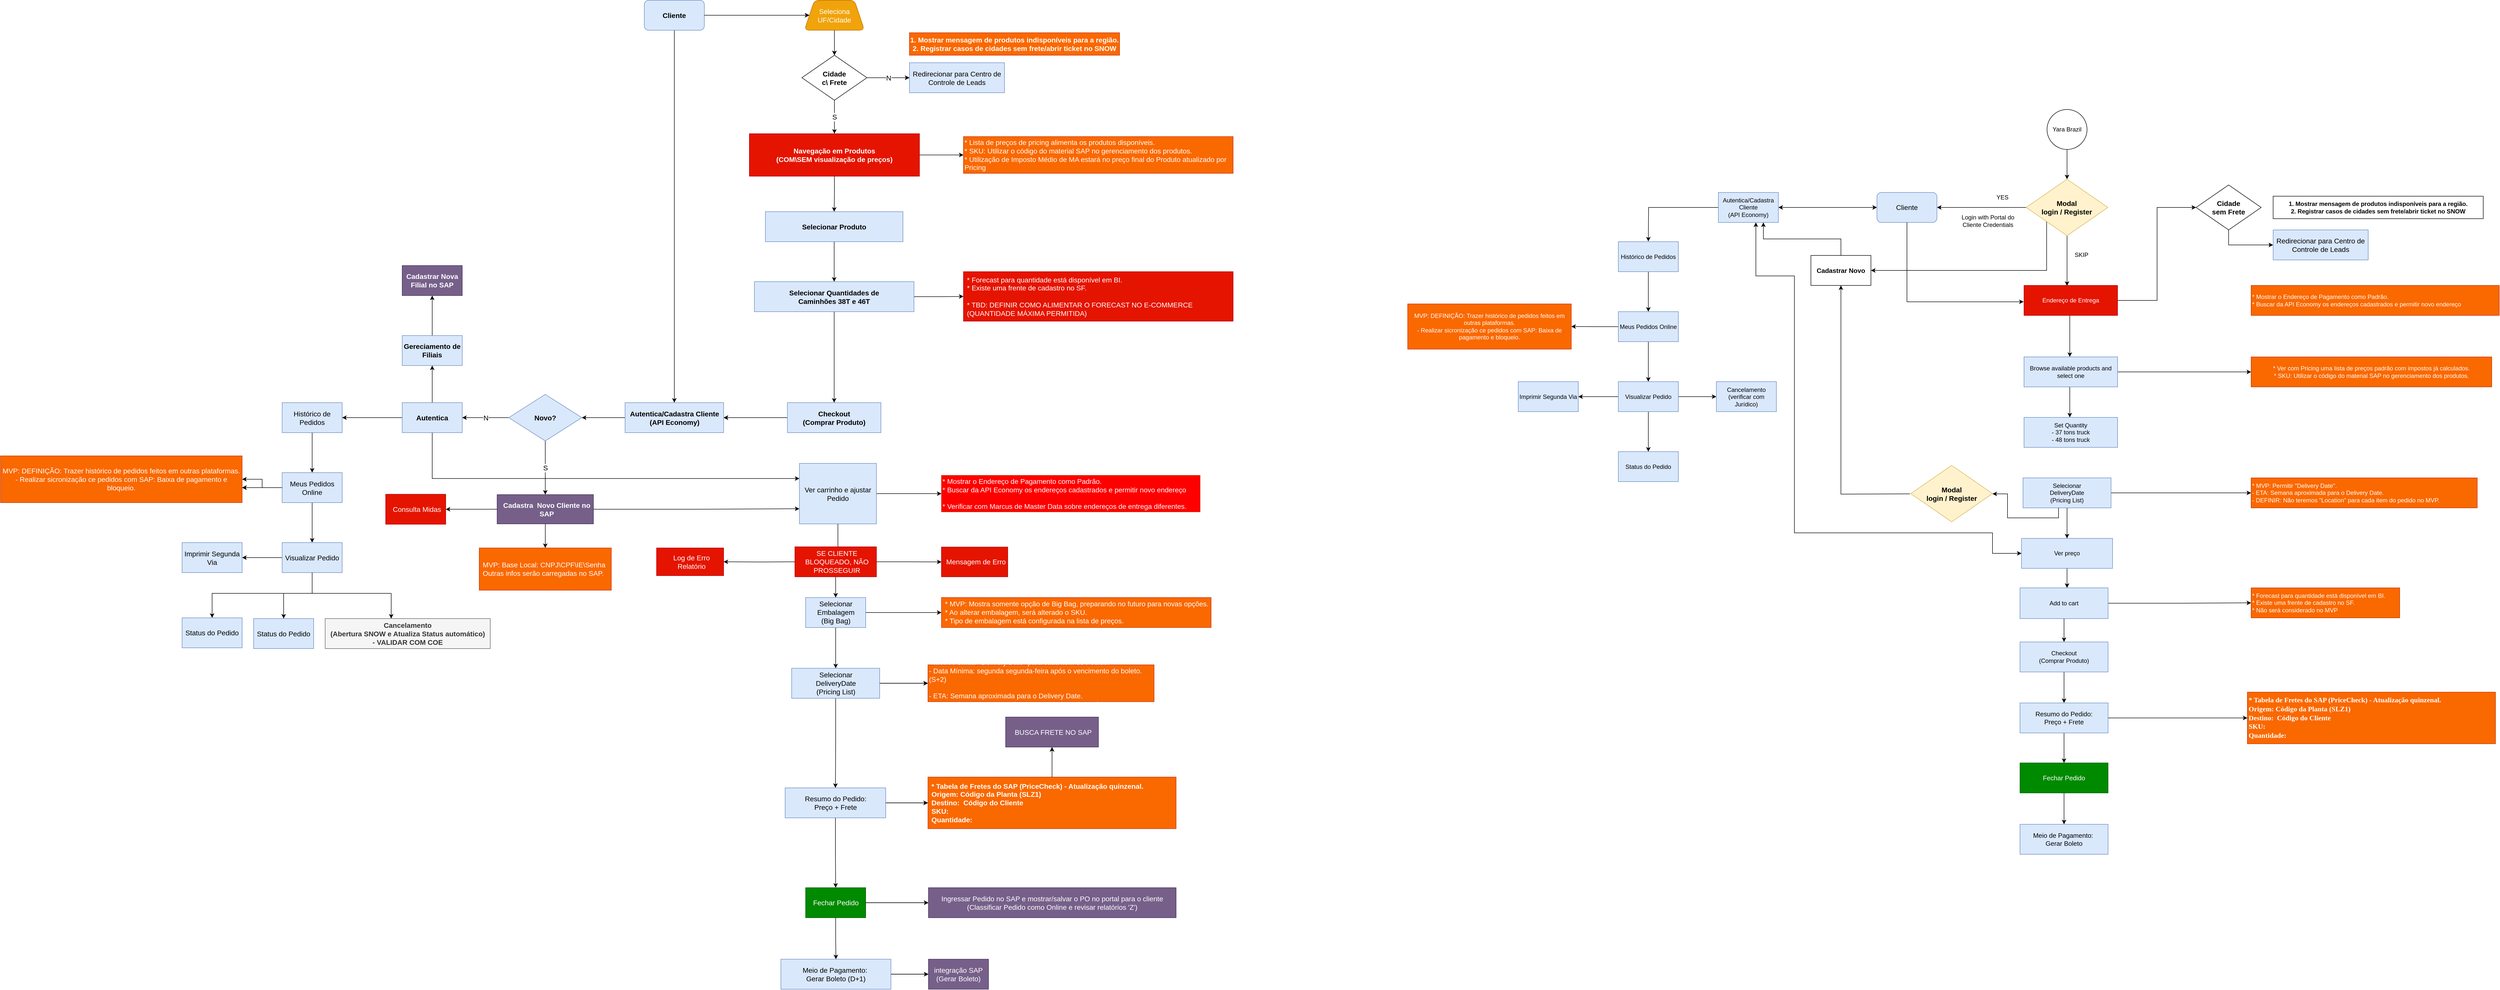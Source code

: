<mxfile version="13.7.2" type="github" pages="2">
  <diagram id="v70nW824M8R4AOz3LLfw" name="OrderEntry">
    <mxGraphModel dx="6063" dy="3945" grid="1" gridSize="11" guides="1" tooltips="1" connect="1" arrows="1" fold="1" page="1" pageScale="1" pageWidth="2339" pageHeight="3300" math="0" shadow="0">
      <root>
        <mxCell id="0" />
        <mxCell id="1" parent="0" />
        <mxCell id="3Qp2xXLN1smk-MfCKVBW-4" value="" style="edgeStyle=orthogonalEdgeStyle;rounded=0;orthogonalLoop=1;jettySize=auto;html=1;entryX=0;entryY=0.5;entryDx=0;entryDy=0;startArrow=classic;startFill=1;endArrow=none;endFill=0;" parent="1" source="3Qp2xXLN1smk-MfCKVBW-2" target="SC3JEf4WINsSZaT9sH8f-64" edge="1">
          <mxGeometry relative="1" as="geometry">
            <mxPoint x="1353" y="240" as="targetPoint" />
          </mxGeometry>
        </mxCell>
        <mxCell id="YiUYvIcf1jTSnU425tms-5" style="edgeStyle=orthogonalEdgeStyle;rounded=0;orthogonalLoop=1;jettySize=auto;html=1;entryX=1;entryY=0.5;entryDx=0;entryDy=0;startArrow=classic;startFill=1;endArrow=classic;endFill=1;" parent="1" source="3Qp2xXLN1smk-MfCKVBW-2" target="jS5UeziIzz8t74J8Ag5z-3" edge="1">
          <mxGeometry relative="1" as="geometry" />
        </mxCell>
        <mxCell id="3Qp2xXLN1smk-MfCKVBW-2" value="&lt;font style=&quot;font-size: 14px&quot;&gt;Cliente&lt;/font&gt;" style="rounded=1;whiteSpace=wrap;html=1;fillColor=#dae8fc;strokeColor=#6c8ebf;fontSize=13;" parent="1" vertex="1">
          <mxGeometry x="1034" y="210" width="120" height="60" as="geometry" />
        </mxCell>
        <mxCell id="3Qp2xXLN1smk-MfCKVBW-7" style="edgeStyle=orthogonalEdgeStyle;rounded=0;orthogonalLoop=1;jettySize=auto;html=1;entryX=0;entryY=0.5;entryDx=0;entryDy=0;exitX=0.995;exitY=0.361;exitDx=0;exitDy=0;exitPerimeter=0;" parent="1" source="jS5UeziIzz8t74J8Ag5z-44" target="3Qp2xXLN1smk-MfCKVBW-5" edge="1">
          <mxGeometry relative="1" as="geometry">
            <mxPoint x="1464" y="240" as="sourcePoint" />
            <Array as="points">
              <mxPoint x="1514" y="426" />
              <mxPoint x="1594" y="426" />
              <mxPoint x="1594" y="240" />
            </Array>
          </mxGeometry>
        </mxCell>
        <mxCell id="3Qp2xXLN1smk-MfCKVBW-10" value="" style="edgeStyle=orthogonalEdgeStyle;rounded=0;orthogonalLoop=1;jettySize=auto;html=1;exitX=0.5;exitY=1;exitDx=0;exitDy=0;" parent="1" source="3Qp2xXLN1smk-MfCKVBW-5" target="3Qp2xXLN1smk-MfCKVBW-9" edge="1">
          <mxGeometry relative="1" as="geometry" />
        </mxCell>
        <mxCell id="3Qp2xXLN1smk-MfCKVBW-5" value="&lt;font style=&quot;font-size: 14px&quot;&gt;&lt;b&gt;Cidade &lt;br&gt;sem Frete&lt;/b&gt;&lt;/font&gt;" style="rhombus;whiteSpace=wrap;html=1;" parent="1" vertex="1">
          <mxGeometry x="1672" y="195" width="130" height="90" as="geometry" />
        </mxCell>
        <mxCell id="3Qp2xXLN1smk-MfCKVBW-9" value="&lt;font style=&quot;font-size: 14px&quot;&gt;Redirecionar para Centro de Controle de Leads&lt;/font&gt;" style="whiteSpace=wrap;html=1;fillColor=#dae8fc;strokeColor=#6c8ebf;" parent="1" vertex="1">
          <mxGeometry x="1826" y="285" width="190" height="60" as="geometry" />
        </mxCell>
        <mxCell id="3Qp2xXLN1smk-MfCKVBW-12" value="&lt;div&gt;1. Mostrar mensagem de produtos indisponíveis para a região.&lt;/div&gt;&lt;div&gt;2. Registrar casos de cidades sem frete/abrir ticket no SNOW&lt;/div&gt;" style="text;html=1;fillColor=none;align=center;verticalAlign=middle;whiteSpace=wrap;rounded=0;fontStyle=1;strokeColor=#000000;" parent="1" vertex="1">
          <mxGeometry x="1826" y="217.5" width="420" height="45" as="geometry" />
        </mxCell>
        <mxCell id="2mpdW63NxKz5ffvul3Hc-3" style="edgeStyle=orthogonalEdgeStyle;rounded=0;orthogonalLoop=1;jettySize=auto;html=1;entryX=0.5;entryY=0;entryDx=0;entryDy=0;" parent="1" source="jS5UeziIzz8t74J8Ag5z-1" target="jS5UeziIzz8t74J8Ag5z-52" edge="1">
          <mxGeometry relative="1" as="geometry" />
        </mxCell>
        <mxCell id="jS5UeziIzz8t74J8Ag5z-1" value="Checkout&lt;br&gt;(Comprar Produto)" style="whiteSpace=wrap;html=1;fontStyle=0;strokeColor=#6c8ebf;fillColor=#dae8fc;" parent="1" vertex="1">
          <mxGeometry x="1320" y="1109.25" width="176" height="60" as="geometry" />
        </mxCell>
        <mxCell id="jS5UeziIzz8t74J8Ag5z-6" value="" style="edgeStyle=orthogonalEdgeStyle;rounded=0;orthogonalLoop=1;jettySize=auto;html=1;fontSize=13;fontColor=#000000;" parent="1" source="jS5UeziIzz8t74J8Ag5z-3" edge="1">
          <mxGeometry relative="1" as="geometry">
            <mxPoint x="577" y="308" as="targetPoint" />
          </mxGeometry>
        </mxCell>
        <mxCell id="YiUYvIcf1jTSnU425tms-6" style="edgeStyle=orthogonalEdgeStyle;rounded=0;orthogonalLoop=1;jettySize=auto;html=1;startArrow=classic;startFill=1;endArrow=classic;endFill=1;entryX=0;entryY=0.5;entryDx=0;entryDy=0;" parent="1" source="jS5UeziIzz8t74J8Ag5z-3" target="2mpdW63NxKz5ffvul3Hc-2" edge="1">
          <mxGeometry relative="1" as="geometry">
            <mxPoint x="1298" y="946" as="targetPoint" />
            <Array as="points">
              <mxPoint x="792" y="377" />
              <mxPoint x="869" y="377" />
              <mxPoint x="869" y="891" />
              <mxPoint x="1265" y="891" />
              <mxPoint x="1265" y="932" />
            </Array>
          </mxGeometry>
        </mxCell>
        <mxCell id="jS5UeziIzz8t74J8Ag5z-3" value="Autentica/Cadastra Cliente&lt;br&gt;(API Economy)" style="whiteSpace=wrap;html=1;fontStyle=0;strokeColor=#6c8ebf;fillColor=#dae8fc;" parent="1" vertex="1">
          <mxGeometry x="717" y="210" width="120" height="60" as="geometry" />
        </mxCell>
        <mxCell id="jS5UeziIzz8t74J8Ag5z-28" value="" style="edgeStyle=orthogonalEdgeStyle;rounded=0;orthogonalLoop=1;jettySize=auto;html=1;fontSize=13;fontColor=#000000;" parent="1" source="jS5UeziIzz8t74J8Ag5z-25" target="jS5UeziIzz8t74J8Ag5z-27" edge="1">
          <mxGeometry relative="1" as="geometry" />
        </mxCell>
        <mxCell id="YiUYvIcf1jTSnU425tms-9" style="edgeStyle=orthogonalEdgeStyle;rounded=0;orthogonalLoop=1;jettySize=auto;html=1;entryX=0.5;entryY=0;entryDx=0;entryDy=0;startArrow=none;startFill=0;endArrow=classic;endFill=1;" parent="1" source="jS5UeziIzz8t74J8Ag5z-25" target="jS5UeziIzz8t74J8Ag5z-1" edge="1">
          <mxGeometry relative="1" as="geometry" />
        </mxCell>
        <mxCell id="jS5UeziIzz8t74J8Ag5z-25" value="Add to cart" style="whiteSpace=wrap;html=1;fontStyle=0;strokeColor=#6c8ebf;fillColor=#dae8fc;" parent="1" vertex="1">
          <mxGeometry x="1320" y="1001" width="176" height="61.5" as="geometry" />
        </mxCell>
        <mxCell id="jS5UeziIzz8t74J8Ag5z-27" value="* Forecast para quantidade está disponível em BI.&lt;br&gt;* Existe uma frente de cadastro no  SF.&lt;br&gt;* Não será considerado no MVP" style="whiteSpace=wrap;html=1;fontStyle=0;strokeColor=#C73500;fillColor=#fa6800;fontColor=#ffffff;align=left;" parent="1" vertex="1">
          <mxGeometry x="1782" y="1001" width="297" height="60" as="geometry" />
        </mxCell>
        <mxCell id="jS5UeziIzz8t74J8Ag5z-31" value="&lt;div&gt;* Ver com Pricing uma lista de preços padrão com impostos já calculados.&lt;/div&gt;&lt;div&gt;* SKU: Utilizar o código do material SAP no gerenciamento dos produtos.&lt;/div&gt;" style="whiteSpace=wrap;html=1;fontStyle=0;strokeColor=#C73500;fillColor=#fa6800;fontColor=#ffffff;" parent="1" vertex="1">
          <mxGeometry x="1782" y="539" width="481" height="60" as="geometry" />
        </mxCell>
        <mxCell id="jS5UeziIzz8t74J8Ag5z-39" value="" style="edgeStyle=orthogonalEdgeStyle;rounded=0;orthogonalLoop=1;jettySize=auto;html=1;fontSize=13;fontColor=#000000;" parent="1" edge="1">
          <mxGeometry relative="1" as="geometry">
            <mxPoint x="447.0" y="953.25" as="sourcePoint" />
          </mxGeometry>
        </mxCell>
        <mxCell id="jS5UeziIzz8t74J8Ag5z-43" value="" style="edgeStyle=orthogonalEdgeStyle;rounded=0;orthogonalLoop=1;jettySize=auto;html=1;fontSize=13;fontColor=#000000;" parent="1" source="jS5UeziIzz8t74J8Ag5z-40" target="jS5UeziIzz8t74J8Ag5z-42" edge="1">
          <mxGeometry relative="1" as="geometry" />
        </mxCell>
        <mxCell id="YiUYvIcf1jTSnU425tms-2" style="edgeStyle=orthogonalEdgeStyle;rounded=0;orthogonalLoop=1;jettySize=auto;html=1;entryX=0.5;entryY=0;entryDx=0;entryDy=0;startArrow=none;startFill=0;endArrow=classic;endFill=1;" parent="1" source="jS5UeziIzz8t74J8Ag5z-40" target="2mpdW63NxKz5ffvul3Hc-2" edge="1">
          <mxGeometry relative="1" as="geometry" />
        </mxCell>
        <mxCell id="jS5UeziIzz8t74J8Ag5z-40" value="Selecionar&lt;br&gt;DeliveryDate&lt;br&gt;(Pricing List)" style="whiteSpace=wrap;html=1;fontStyle=0;strokeColor=#6c8ebf;fillColor=#dae8fc;" parent="1" vertex="1">
          <mxGeometry x="1326" y="781" width="176" height="60" as="geometry" />
        </mxCell>
        <mxCell id="jS5UeziIzz8t74J8Ag5z-42" value="&lt;div&gt;* MVP: Permitir &quot;Delivery Date&quot;.&lt;/div&gt;&lt;div&gt;- ETA: Semana aproximada para o Delivery Date.&lt;/div&gt;&lt;div style=&quot;&quot;&gt;- DEFINIR: Não teremos &quot;Location&quot; para cada item do pedido no MVP.&lt;/div&gt;" style="whiteSpace=wrap;html=1;fontStyle=0;strokeColor=#C73500;fillColor=#fa6800;fontColor=#ffffff;align=left;" parent="1" vertex="1">
          <mxGeometry x="1782" y="781" width="452" height="60" as="geometry" />
        </mxCell>
        <mxCell id="SC3JEf4WINsSZaT9sH8f-66" style="edgeStyle=orthogonalEdgeStyle;rounded=0;orthogonalLoop=1;jettySize=auto;html=1;exitX=-0.004;exitY=0.545;exitDx=0;exitDy=0;startArrow=classic;startFill=1;endArrow=none;endFill=0;exitPerimeter=0;entryX=0.5;entryY=1;entryDx=0;entryDy=0;" parent="1" source="jS5UeziIzz8t74J8Ag5z-44" target="3Qp2xXLN1smk-MfCKVBW-2" edge="1">
          <mxGeometry relative="1" as="geometry">
            <mxPoint x="1100" y="297" as="targetPoint" />
            <Array as="points">
              <mxPoint x="1094" y="429" />
            </Array>
          </mxGeometry>
        </mxCell>
        <mxCell id="SC3JEf4WINsSZaT9sH8f-76" style="edgeStyle=orthogonalEdgeStyle;rounded=0;orthogonalLoop=1;jettySize=auto;html=1;entryX=0.5;entryY=0;entryDx=0;entryDy=0;startArrow=none;startFill=0;endArrow=classic;endFill=1;" parent="1" edge="1">
          <mxGeometry relative="1" as="geometry">
            <mxPoint x="1419.5" y="456" as="sourcePoint" />
            <mxPoint x="1419.5" y="539.0" as="targetPoint" />
          </mxGeometry>
        </mxCell>
        <mxCell id="jS5UeziIzz8t74J8Ag5z-44" value="Endereço de Entrega" style="whiteSpace=wrap;html=1;fontStyle=0;strokeColor=#B20000;fillColor=#e51400;fontColor=#ffffff;" parent="1" vertex="1">
          <mxGeometry x="1328" y="396" width="187" height="60" as="geometry" />
        </mxCell>
        <mxCell id="jS5UeziIzz8t74J8Ag5z-46" value="* Mostrar o Endereço de Pagamento como Padrão.&lt;br&gt;* Buscar da API Economy os endereços cadastrados e permitir novo endereço" style="whiteSpace=wrap;html=1;fontStyle=0;strokeColor=#C73500;fillColor=#fa6800;fontColor=#ffffff;align=left;" parent="1" vertex="1">
          <mxGeometry x="1782" y="396" width="496" height="60" as="geometry" />
        </mxCell>
        <mxCell id="jS5UeziIzz8t74J8Ag5z-51" value="" style="edgeStyle=orthogonalEdgeStyle;rounded=0;orthogonalLoop=1;jettySize=auto;html=1;fontSize=13;fontColor=#000000;" parent="1" target="jS5UeziIzz8t74J8Ag5z-50" edge="1">
          <mxGeometry relative="1" as="geometry">
            <mxPoint x="1100" y="813" as="sourcePoint" />
          </mxGeometry>
        </mxCell>
        <mxCell id="jS5UeziIzz8t74J8Ag5z-53" value="" style="edgeStyle=orthogonalEdgeStyle;rounded=0;orthogonalLoop=1;jettySize=auto;html=1;fontSize=13;fontColor=#000000;startArrow=classic;startFill=1;endArrow=none;endFill=0;" parent="1" edge="1">
          <mxGeometry relative="1" as="geometry">
            <mxPoint x="1265" y="813" as="sourcePoint" />
            <mxPoint x="1397" y="841" as="targetPoint" />
            <Array as="points">
              <mxPoint x="1295" y="813" />
              <mxPoint x="1295" y="861" />
              <mxPoint x="1397" y="861" />
              <mxPoint x="1397" y="841" />
            </Array>
          </mxGeometry>
        </mxCell>
        <mxCell id="YiUYvIcf1jTSnU425tms-4" style="edgeStyle=orthogonalEdgeStyle;rounded=0;orthogonalLoop=1;jettySize=auto;html=1;exitX=0.5;exitY=0;exitDx=0;exitDy=0;entryX=0.75;entryY=1;entryDx=0;entryDy=0;startArrow=none;startFill=0;endArrow=classic;endFill=1;" parent="1" source="jS5UeziIzz8t74J8Ag5z-50" target="jS5UeziIzz8t74J8Ag5z-3" edge="1">
          <mxGeometry relative="1" as="geometry" />
        </mxCell>
        <mxCell id="jS5UeziIzz8t74J8Ag5z-50" value="Cadastrar Novo" style="whiteSpace=wrap;html=1;fontSize=13;fontStyle=1;" parent="1" vertex="1">
          <mxGeometry x="902.0" y="336" width="120" height="60" as="geometry" />
        </mxCell>
        <mxCell id="jS5UeziIzz8t74J8Ag5z-55" style="edgeStyle=orthogonalEdgeStyle;rounded=0;orthogonalLoop=1;jettySize=auto;html=1;entryX=0;entryY=0.5;entryDx=0;entryDy=0;fontSize=13;fontColor=#000000;" parent="1" source="jS5UeziIzz8t74J8Ag5z-52" target="jS5UeziIzz8t74J8Ag5z-54" edge="1">
          <mxGeometry relative="1" as="geometry" />
        </mxCell>
        <mxCell id="jS5UeziIzz8t74J8Ag5z-57" value="" style="edgeStyle=orthogonalEdgeStyle;rounded=0;orthogonalLoop=1;jettySize=auto;html=1;fontSize=13;fontColor=#000000;" parent="1" source="jS5UeziIzz8t74J8Ag5z-52" target="jS5UeziIzz8t74J8Ag5z-56" edge="1">
          <mxGeometry relative="1" as="geometry" />
        </mxCell>
        <mxCell id="jS5UeziIzz8t74J8Ag5z-52" value="Resumo do Pedido: &lt;br&gt;Preço + Frete" style="whiteSpace=wrap;html=1;fontSize=13;fontStyle=0;fillColor=#dae8fc;strokeColor=#6c8ebf;" parent="1" vertex="1">
          <mxGeometry x="1320" y="1231.25" width="176" height="60" as="geometry" />
        </mxCell>
        <mxCell id="jS5UeziIzz8t74J8Ag5z-54" value="&lt;p style=&quot;margin-top: 0pt ; margin-bottom: 0pt ; margin-left: 0in ; text-indent: 0in ; font-size: 14px&quot;&gt;&lt;font face=&quot;calibri&quot; style=&quot;font-size: 14px&quot;&gt;&lt;b&gt;* Tabela de Fretes do SAP (PriceCheck) - Atualização quinzenal.&lt;/b&gt;&lt;/font&gt;&lt;/p&gt;&lt;p style=&quot;margin-top: 0pt ; margin-bottom: 0pt ; margin-left: 0in ; text-indent: 0in ; font-size: 14px&quot;&gt;&lt;font face=&quot;calibri&quot; style=&quot;font-size: 14px&quot;&gt;&lt;b&gt;Origem: Código da Planta (SLZ1)&lt;/b&gt;&lt;/font&gt;&lt;/p&gt;&lt;p style=&quot;margin-top: 0pt ; margin-bottom: 0pt ; margin-left: 0in ; text-indent: 0in ; font-size: 14px&quot;&gt;&lt;font face=&quot;calibri&quot; style=&quot;font-size: 14px&quot;&gt;&lt;b&gt;Destino:&amp;nbsp; Código do Cliente&lt;/b&gt;&lt;/font&gt;&lt;/p&gt;&lt;p style=&quot;margin-top: 0pt ; margin-bottom: 0pt ; margin-left: 0in ; text-indent: 0in ; font-size: 14px&quot;&gt;&lt;font face=&quot;calibri&quot; style=&quot;font-size: 14px&quot;&gt;&lt;b&gt;SKU:&lt;/b&gt;&lt;/font&gt;&lt;/p&gt;&lt;p style=&quot;margin-top: 0pt ; margin-bottom: 0pt ; margin-left: 0in ; text-indent: 0in ; font-size: 14px&quot;&gt;&lt;font face=&quot;calibri&quot; style=&quot;font-size: 14px&quot;&gt;&lt;b&gt;Quantidade:&lt;/b&gt;&lt;/font&gt;&lt;/p&gt;" style="whiteSpace=wrap;html=1;fontStyle=0;strokeColor=#C73500;fillColor=#fa6800;fontColor=#ffffff;align=left;" parent="1" vertex="1">
          <mxGeometry x="1774.5" y="1209.63" width="496" height="103.25" as="geometry" />
        </mxCell>
        <mxCell id="jS5UeziIzz8t74J8Ag5z-59" value="" style="edgeStyle=orthogonalEdgeStyle;rounded=0;orthogonalLoop=1;jettySize=auto;html=1;fontSize=13;fontColor=#000000;" parent="1" source="jS5UeziIzz8t74J8Ag5z-56" target="jS5UeziIzz8t74J8Ag5z-58" edge="1">
          <mxGeometry relative="1" as="geometry" />
        </mxCell>
        <mxCell id="jS5UeziIzz8t74J8Ag5z-56" value="Fechar Pedido" style="whiteSpace=wrap;html=1;fontSize=13;fontStyle=0;strokeColor=#005700;fillColor=#008a00;fontColor=#ffffff;" parent="1" vertex="1">
          <mxGeometry x="1320" y="1351.25" width="176" height="60" as="geometry" />
        </mxCell>
        <mxCell id="jS5UeziIzz8t74J8Ag5z-58" value="Meio de Pagamento:&amp;nbsp;&lt;br&gt;Gerar Boleto" style="whiteSpace=wrap;html=1;fontSize=13;fontStyle=0;strokeColor=#6c8ebf;fillColor=#dae8fc;" parent="1" vertex="1">
          <mxGeometry x="1320" y="1474" width="176" height="60" as="geometry" />
        </mxCell>
        <mxCell id="YiUYvIcf1jTSnU425tms-49" style="edgeStyle=orthogonalEdgeStyle;rounded=0;orthogonalLoop=1;jettySize=auto;html=1;entryX=0.552;entryY=0;entryDx=0;entryDy=0;entryPerimeter=0;startArrow=none;startFill=0;endArrow=classic;endFill=1;" parent="1" edge="1">
          <mxGeometry relative="1" as="geometry">
            <mxPoint x="1415" y="962" as="sourcePoint" />
            <mxPoint x="1414.008" y="1001" as="targetPoint" />
          </mxGeometry>
        </mxCell>
        <mxCell id="2mpdW63NxKz5ffvul3Hc-2" value="Ver preço" style="whiteSpace=wrap;html=1;fontStyle=0;strokeColor=#6c8ebf;fillColor=#dae8fc;" parent="1" vertex="1">
          <mxGeometry x="1323" y="902" width="182" height="60" as="geometry" />
        </mxCell>
        <mxCell id="SC3JEf4WINsSZaT9sH8f-1" value="" style="edgeStyle=orthogonalEdgeStyle;rounded=0;orthogonalLoop=1;jettySize=auto;html=1;fontSize=14;fontFamily=Helvetica;" parent="1" source="SC3JEf4WINsSZaT9sH8f-3" target="SC3JEf4WINsSZaT9sH8f-5" edge="1">
          <mxGeometry relative="1" as="geometry" />
        </mxCell>
        <mxCell id="SC3JEf4WINsSZaT9sH8f-2" style="edgeStyle=orthogonalEdgeStyle;rounded=0;orthogonalLoop=1;jettySize=auto;html=1;fontSize=14;fontColor=#000000;fontFamily=Helvetica;" parent="1" source="SC3JEf4WINsSZaT9sH8f-3" target="SC3JEf4WINsSZaT9sH8f-18" edge="1">
          <mxGeometry relative="1" as="geometry" />
        </mxCell>
        <mxCell id="SC3JEf4WINsSZaT9sH8f-3" value="&lt;font style=&quot;font-size: 14px;&quot;&gt;Cliente&lt;/font&gt;" style="rounded=1;whiteSpace=wrap;html=1;fillColor=#dae8fc;strokeColor=#6c8ebf;fontSize=14;fontStyle=1;fontFamily=Helvetica;" parent="1" vertex="1">
          <mxGeometry x="-1430" y="-174.5" width="120" height="60" as="geometry" />
        </mxCell>
        <mxCell id="SC3JEf4WINsSZaT9sH8f-4" style="edgeStyle=orthogonalEdgeStyle;rounded=0;orthogonalLoop=1;jettySize=auto;html=1;entryX=0.5;entryY=0;entryDx=0;entryDy=0;fontSize=14;fontFamily=Helvetica;" parent="1" source="SC3JEf4WINsSZaT9sH8f-5" target="SC3JEf4WINsSZaT9sH8f-8" edge="1">
          <mxGeometry relative="1" as="geometry" />
        </mxCell>
        <mxCell id="SC3JEf4WINsSZaT9sH8f-5" value="&lt;font style=&quot;font-size: 14px;&quot;&gt;Seleciona&lt;br style=&quot;font-size: 14px;&quot;&gt;UF/Cidade&lt;/font&gt;" style="shape=trapezoid;perimeter=trapezoidPerimeter;whiteSpace=wrap;html=1;fixedSize=1;rounded=1;fillColor=#f0a30a;strokeColor=#BD7000;fontColor=#ffffff;fontSize=14;fontFamily=Helvetica;" parent="1" vertex="1">
          <mxGeometry x="-1110" y="-174.5" width="120" height="60" as="geometry" />
        </mxCell>
        <mxCell id="SC3JEf4WINsSZaT9sH8f-6" value="" style="edgeStyle=orthogonalEdgeStyle;rounded=0;orthogonalLoop=1;jettySize=auto;html=1;fontSize=14;fontFamily=Helvetica;" parent="1" source="SC3JEf4WINsSZaT9sH8f-8" target="SC3JEf4WINsSZaT9sH8f-9" edge="1">
          <mxGeometry relative="1" as="geometry" />
        </mxCell>
        <mxCell id="SC3JEf4WINsSZaT9sH8f-7" value="S" style="edgeStyle=orthogonalEdgeStyle;rounded=0;orthogonalLoop=1;jettySize=auto;html=1;fontSize=14;fontFamily=Helvetica;" parent="1" source="SC3JEf4WINsSZaT9sH8f-8" target="SC3JEf4WINsSZaT9sH8f-14" edge="1">
          <mxGeometry relative="1" as="geometry" />
        </mxCell>
        <mxCell id="SC3JEf4WINsSZaT9sH8f-8" value="&lt;font style=&quot;font-size: 14px&quot;&gt;&lt;b style=&quot;font-size: 14px&quot;&gt;Cidade &lt;br style=&quot;font-size: 14px&quot;&gt;c\ Frete&lt;/b&gt;&lt;/font&gt;" style="rhombus;whiteSpace=wrap;html=1;fontSize=14;fontFamily=Helvetica;" parent="1" vertex="1">
          <mxGeometry x="-1115" y="-64.5" width="130" height="90" as="geometry" />
        </mxCell>
        <mxCell id="SC3JEf4WINsSZaT9sH8f-9" value="&lt;font style=&quot;font-size: 14px;&quot;&gt;Redirecionar para Centro de Controle de Leads&lt;/font&gt;" style="whiteSpace=wrap;html=1;fillColor=#dae8fc;strokeColor=#6c8ebf;fontSize=14;fontFamily=Helvetica;" parent="1" vertex="1">
          <mxGeometry x="-900" y="-49.5" width="190" height="60" as="geometry" />
        </mxCell>
        <mxCell id="SC3JEf4WINsSZaT9sH8f-10" value="&lt;div style=&quot;font-size: 14px;&quot;&gt;1. Mostrar mensagem de produtos indisponíveis para a região.&lt;/div&gt;&lt;div style=&quot;font-size: 14px;&quot;&gt;2. Registrar casos de cidades sem frete/abrir ticket no SNOW&lt;/div&gt;" style="text;html=1;fillColor=#fa6800;align=center;verticalAlign=middle;whiteSpace=wrap;rounded=0;fontStyle=1;strokeColor=#C73500;fontColor=#ffffff;fontSize=14;fontFamily=Helvetica;" parent="1" vertex="1">
          <mxGeometry x="-900" y="-109.5" width="420" height="45" as="geometry" />
        </mxCell>
        <mxCell id="SC3JEf4WINsSZaT9sH8f-12" value="" style="edgeStyle=orthogonalEdgeStyle;rounded=0;orthogonalLoop=1;jettySize=auto;html=1;fontSize=14;fontColor=#000000;exitX=0;exitY=0.5;exitDx=0;exitDy=0;entryX=1;entryY=0.5;entryDx=0;entryDy=0;fontFamily=Helvetica;" parent="1" source="SC3JEf4WINsSZaT9sH8f-15" target="SC3JEf4WINsSZaT9sH8f-18" edge="1">
          <mxGeometry relative="1" as="geometry" />
        </mxCell>
        <mxCell id="SC3JEf4WINsSZaT9sH8f-13" value="" style="edgeStyle=orthogonalEdgeStyle;rounded=0;orthogonalLoop=1;jettySize=auto;html=1;fontSize=14;fontColor=#000000;fontFamily=Helvetica;" parent="1" source="SC3JEf4WINsSZaT9sH8f-14" target="SC3JEf4WINsSZaT9sH8f-35" edge="1">
          <mxGeometry relative="1" as="geometry" />
        </mxCell>
        <mxCell id="ZyZWIug1i_7abqR-xJH1-70" value="" style="edgeStyle=orthogonalEdgeStyle;rounded=0;orthogonalLoop=1;jettySize=auto;html=1;fontSize=14;fontFamily=Helvetica;" parent="1" source="SC3JEf4WINsSZaT9sH8f-14" target="ZyZWIug1i_7abqR-xJH1-69" edge="1">
          <mxGeometry relative="1" as="geometry" />
        </mxCell>
        <mxCell id="SC3JEf4WINsSZaT9sH8f-14" value="&lt;p style=&quot;margin-top: 0pt ; margin-bottom: 0pt ; margin-left: 0in ; text-indent: 0in ; font-size: 14px&quot;&gt;&lt;font style=&quot;font-size: 14px&quot;&gt;&lt;b style=&quot;font-size: 14px&quot;&gt;Navegação em Produtos&lt;/b&gt;&lt;/font&gt;&lt;/p&gt;&lt;p style=&quot;margin-top: 0pt ; margin-bottom: 0pt ; margin-left: 0in ; text-indent: 0in ; font-size: 14px&quot;&gt;&lt;font style=&quot;font-size: 14px&quot;&gt;&lt;b style=&quot;font-size: 14px&quot;&gt;(COM\SEM visualização de preços)&lt;/b&gt;&lt;/font&gt;&lt;/p&gt;" style="whiteSpace=wrap;html=1;fillColor=#e51400;strokeColor=#B20000;fontStyle=0;fontSize=14;fontFamily=Helvetica;fontColor=#ffffff;" parent="1" vertex="1">
          <mxGeometry x="-1220" y="92.5" width="340" height="85" as="geometry" />
        </mxCell>
        <mxCell id="SC3JEf4WINsSZaT9sH8f-15" value="Checkout&lt;br style=&quot;font-size: 14px;&quot;&gt;(Comprar Produto)" style="whiteSpace=wrap;html=1;fontStyle=0;strokeColor=#6c8ebf;fillColor=#dae8fc;fontSize=14;fontFamily=Helvetica;" parent="1" vertex="1">
          <mxGeometry x="-1110" y="630.5" width="120" height="60" as="geometry" />
        </mxCell>
        <mxCell id="SC3JEf4WINsSZaT9sH8f-18" value="Autentica/Cadastra Cliente&lt;br style=&quot;font-size: 14px;&quot;&gt;&lt;span style=&quot;font-size: 14px;&quot;&gt;(API Economy)&lt;/span&gt;" style="whiteSpace=wrap;html=1;fontStyle=1;strokeColor=#6c8ebf;fillColor=#dae8fc;fontSize=14;fontFamily=Helvetica;" parent="1" vertex="1">
          <mxGeometry x="-1468.5" y="630.5" width="197" height="60" as="geometry" />
        </mxCell>
        <mxCell id="SC3JEf4WINsSZaT9sH8f-19" value="" style="edgeStyle=orthogonalEdgeStyle;rounded=0;orthogonalLoop=1;jettySize=auto;html=1;fontSize=14;fontColor=#000000;fontFamily=Helvetica;" parent="1" source="SC3JEf4WINsSZaT9sH8f-20" target="SC3JEf4WINsSZaT9sH8f-23" edge="1">
          <mxGeometry relative="1" as="geometry" />
        </mxCell>
        <mxCell id="SC3JEf4WINsSZaT9sH8f-20" value="Histórico de Pedidos" style="whiteSpace=wrap;html=1;fontStyle=0;strokeColor=#6c8ebf;fillColor=#dae8fc;fontSize=14;fontFamily=Helvetica;" parent="1" vertex="1">
          <mxGeometry x="-2154" y="630.5" width="120" height="60" as="geometry" />
        </mxCell>
        <mxCell id="SC3JEf4WINsSZaT9sH8f-21" value="" style="edgeStyle=orthogonalEdgeStyle;rounded=0;orthogonalLoop=1;jettySize=auto;html=1;fontSize=14;fontColor=#000000;fontFamily=Helvetica;" parent="1" source="SC3JEf4WINsSZaT9sH8f-23" target="SC3JEf4WINsSZaT9sH8f-27" edge="1">
          <mxGeometry relative="1" as="geometry" />
        </mxCell>
        <mxCell id="SC3JEf4WINsSZaT9sH8f-22" value="" style="edgeStyle=orthogonalEdgeStyle;rounded=0;orthogonalLoop=1;jettySize=auto;html=1;fontSize=14;fontColor=#000000;fontFamily=Helvetica;" parent="1" source="SC3JEf4WINsSZaT9sH8f-23" target="SC3JEf4WINsSZaT9sH8f-36" edge="1">
          <mxGeometry relative="1" as="geometry" />
        </mxCell>
        <mxCell id="SC3JEf4WINsSZaT9sH8f-23" value="Meus Pedidos Online" style="whiteSpace=wrap;html=1;fontStyle=0;strokeColor=#6c8ebf;fillColor=#dae8fc;fontSize=14;fontFamily=Helvetica;" parent="1" vertex="1">
          <mxGeometry x="-2154" y="770.5" width="120" height="60" as="geometry" />
        </mxCell>
        <mxCell id="SC3JEf4WINsSZaT9sH8f-24" value="" style="edgeStyle=orthogonalEdgeStyle;rounded=0;orthogonalLoop=1;jettySize=auto;html=1;fontSize=14;fontColor=#000000;fontFamily=Helvetica;" parent="1" source="SC3JEf4WINsSZaT9sH8f-27" target="SC3JEf4WINsSZaT9sH8f-28" edge="1">
          <mxGeometry relative="1" as="geometry" />
        </mxCell>
        <mxCell id="SC3JEf4WINsSZaT9sH8f-25" value="" style="edgeStyle=orthogonalEdgeStyle;rounded=0;orthogonalLoop=1;jettySize=auto;html=1;fontSize=14;fontColor=#000000;fontFamily=Helvetica;" parent="1" source="SC3JEf4WINsSZaT9sH8f-27" target="SC3JEf4WINsSZaT9sH8f-29" edge="1">
          <mxGeometry relative="1" as="geometry">
            <Array as="points">
              <mxPoint x="-2094" y="1012" />
              <mxPoint x="-2151" y="1012" />
            </Array>
          </mxGeometry>
        </mxCell>
        <mxCell id="SC3JEf4WINsSZaT9sH8f-27" value="Visualizar Pedido" style="whiteSpace=wrap;html=1;fontStyle=0;strokeColor=#6c8ebf;fillColor=#dae8fc;fontSize=14;fontFamily=Helvetica;" parent="1" vertex="1">
          <mxGeometry x="-2154" y="910.5" width="120" height="60" as="geometry" />
        </mxCell>
        <mxCell id="SC3JEf4WINsSZaT9sH8f-28" value="Imprimir Segunda Via" style="whiteSpace=wrap;html=1;fontStyle=0;strokeColor=#6c8ebf;fillColor=#dae8fc;fontSize=14;fontFamily=Helvetica;" parent="1" vertex="1">
          <mxGeometry x="-2354" y="910.5" width="120" height="60" as="geometry" />
        </mxCell>
        <mxCell id="SC3JEf4WINsSZaT9sH8f-29" value="Status do Pedido" style="whiteSpace=wrap;html=1;fontStyle=0;strokeColor=#6c8ebf;fillColor=#dae8fc;fontSize=14;fontFamily=Helvetica;" parent="1" vertex="1">
          <mxGeometry x="-2211" y="1062.5" width="120" height="60" as="geometry" />
        </mxCell>
        <mxCell id="SC3JEf4WINsSZaT9sH8f-32" value="" style="edgeStyle=orthogonalEdgeStyle;rounded=0;orthogonalLoop=1;jettySize=auto;html=1;fontSize=14;fontColor=#000000;fontFamily=Helvetica;" parent="1" source="SC3JEf4WINsSZaT9sH8f-33" target="SC3JEf4WINsSZaT9sH8f-39" edge="1">
          <mxGeometry relative="1" as="geometry" />
        </mxCell>
        <mxCell id="0uTU3GbLn5igYx63vfDj-15" style="edgeStyle=orthogonalEdgeStyle;rounded=0;orthogonalLoop=1;jettySize=auto;html=1;entryX=0;entryY=0.5;entryDx=0;entryDy=0;fontSize=14;fontFamily=Helvetica;" parent="1" source="SC3JEf4WINsSZaT9sH8f-33" target="SC3JEf4WINsSZaT9sH8f-48" edge="1">
          <mxGeometry relative="1" as="geometry" />
        </mxCell>
        <mxCell id="SC3JEf4WINsSZaT9sH8f-33" value="Ver carrinho e ajustar Pedido" style="whiteSpace=wrap;html=1;fontStyle=0;strokeColor=#6c8ebf;fillColor=#dae8fc;fontSize=14;fontFamily=Helvetica;" parent="1" vertex="1">
          <mxGeometry x="-1120" y="752" width="154" height="121" as="geometry" />
        </mxCell>
        <mxCell id="SC3JEf4WINsSZaT9sH8f-35" value="&lt;div style=&quot;font-size: 14px;&quot;&gt;* Lista de preços de pricing alimenta os produtos disponíveis.&lt;/div&gt;&lt;div style=&quot;font-size: 14px;&quot;&gt;* SKU: Utilizar o código do material SAP no gerenciamento dos produtos.&lt;/div&gt;&lt;div style=&quot;font-size: 14px;&quot;&gt;&lt;span style=&quot;font-size: 14px;&quot;&gt;* Utilização de Imposto Médio de MA estará no preço final do Produto atualizado por Pricing&lt;/span&gt;&lt;br style=&quot;font-size: 14px;&quot;&gt;&lt;/div&gt;" style="whiteSpace=wrap;html=1;fontStyle=0;strokeColor=#C73500;fillColor=#fa6800;fontColor=#ffffff;align=left;fontSize=14;fontFamily=Helvetica;" parent="1" vertex="1">
          <mxGeometry x="-792" y="98.25" width="539" height="73.5" as="geometry" />
        </mxCell>
        <mxCell id="SC3JEf4WINsSZaT9sH8f-36" value="&lt;div style=&quot;font-size: 14px;&quot;&gt;MVP: DEFINIÇÃO: Trazer histórico de pedidos feitos em outras plataformas.&lt;/div&gt;&lt;div style=&quot;font-size: 14px;&quot;&gt;- Realizar sicronização ce pedidos com SAP: Baixa de pagamento e bloqueio.&lt;/div&gt;" style="whiteSpace=wrap;html=1;fontStyle=0;strokeColor=#C73500;fillColor=#fa6800;fontColor=#ffffff;fontSize=14;fontFamily=Helvetica;" parent="1" vertex="1">
          <mxGeometry x="-2717" y="737" width="483" height="93.5" as="geometry" />
        </mxCell>
        <mxCell id="SC3JEf4WINsSZaT9sH8f-37" value="" style="edgeStyle=orthogonalEdgeStyle;rounded=0;orthogonalLoop=1;jettySize=auto;html=1;fontSize=14;fontColor=#000000;fontFamily=Helvetica;" parent="1" source="SC3JEf4WINsSZaT9sH8f-39" target="SC3JEf4WINsSZaT9sH8f-40" edge="1">
          <mxGeometry relative="1" as="geometry" />
        </mxCell>
        <mxCell id="SC3JEf4WINsSZaT9sH8f-38" value="" style="edgeStyle=orthogonalEdgeStyle;rounded=0;orthogonalLoop=1;jettySize=auto;html=1;fontSize=14;fontColor=#000000;fontFamily=Helvetica;" parent="1" source="SC3JEf4WINsSZaT9sH8f-39" target="SC3JEf4WINsSZaT9sH8f-43" edge="1">
          <mxGeometry relative="1" as="geometry" />
        </mxCell>
        <mxCell id="SC3JEf4WINsSZaT9sH8f-39" value="Selecionar Embalagem&lt;br style=&quot;font-size: 14px;&quot;&gt;(Big Bag)" style="whiteSpace=wrap;html=1;fontStyle=0;strokeColor=#6c8ebf;fillColor=#dae8fc;fontSize=14;fontFamily=Helvetica;" parent="1" vertex="1">
          <mxGeometry x="-1107.5" y="1020.38" width="120" height="60" as="geometry" />
        </mxCell>
        <mxCell id="SC3JEf4WINsSZaT9sH8f-40" value="&lt;div style=&quot;font-size: 14px;&quot;&gt;* MVP: Mostra somente opção de Big Bag, preparando no futuro para novas opções.&lt;/div&gt;&lt;div style=&quot;font-size: 14px;&quot;&gt;* Ao alterar embalagem, será alterado o SKU.&lt;/div&gt;&lt;div style=&quot;font-size: 14px;&quot;&gt;* Tipo de embalagem está configurada na lista de preços.&lt;/div&gt;" style="whiteSpace=wrap;html=1;fontStyle=0;strokeColor=#C73500;fillColor=#fa6800;fontColor=#ffffff;align=left;spacingLeft=5;fontSize=14;fontFamily=Helvetica;" parent="1" vertex="1">
          <mxGeometry x="-836" y="1020.38" width="539" height="60" as="geometry" />
        </mxCell>
        <mxCell id="SC3JEf4WINsSZaT9sH8f-41" value="" style="edgeStyle=orthogonalEdgeStyle;rounded=0;orthogonalLoop=1;jettySize=auto;html=1;fontSize=14;fontColor=#000000;fontFamily=Helvetica;" parent="1" source="SC3JEf4WINsSZaT9sH8f-43" target="SC3JEf4WINsSZaT9sH8f-44" edge="1">
          <mxGeometry relative="1" as="geometry" />
        </mxCell>
        <mxCell id="ZyZWIug1i_7abqR-xJH1-56" style="edgeStyle=orthogonalEdgeStyle;rounded=0;orthogonalLoop=1;jettySize=auto;html=1;entryX=0.5;entryY=0;entryDx=0;entryDy=0;fontSize=14;fontFamily=Helvetica;" parent="1" source="SC3JEf4WINsSZaT9sH8f-43" target="SC3JEf4WINsSZaT9sH8f-55" edge="1">
          <mxGeometry relative="1" as="geometry" />
        </mxCell>
        <mxCell id="SC3JEf4WINsSZaT9sH8f-43" value="Selecionar&lt;br style=&quot;font-size: 14px;&quot;&gt;DeliveryDate&lt;br style=&quot;font-size: 14px;&quot;&gt;(Pricing List)" style="whiteSpace=wrap;html=1;fontStyle=0;strokeColor=#6c8ebf;fillColor=#dae8fc;fontSize=14;fontFamily=Helvetica;" parent="1" vertex="1">
          <mxGeometry x="-1135.5" y="1161.87" width="176" height="60" as="geometry" />
        </mxCell>
        <mxCell id="SC3JEf4WINsSZaT9sH8f-44" value="&lt;div style=&quot;font-size: 14px;&quot;&gt;* MVP: Permitir &quot;Delivery Date&quot; para cada item do Pedido.&amp;nbsp;&lt;/div&gt;&lt;div style=&quot;font-size: 14px;&quot;&gt;- Data Mínima: segunda segunda-feira após o vencimento do boleto. (S+2)&lt;/div&gt;&lt;div style=&quot;font-size: 14px;&quot;&gt;&amp;nbsp;&lt;/div&gt;&lt;div style=&quot;font-size: 14px;&quot;&gt;- ETA: Semana aproximada para o Delivery Date.&lt;/div&gt;&lt;div style=&quot;font-size: 14px;&quot;&gt;- MVP: Não teremos &quot;Location&quot; para cada item do pedido.&lt;/div&gt;" style="whiteSpace=wrap;html=1;fontStyle=0;strokeColor=#C73500;fillColor=#fa6800;fontColor=#ffffff;align=left;fontSize=14;fontFamily=Helvetica;" parent="1" vertex="1">
          <mxGeometry x="-863" y="1155.0" width="452" height="73.75" as="geometry" />
        </mxCell>
        <mxCell id="SC3JEf4WINsSZaT9sH8f-48" value="* Mostrar o Endereço de Pagamento como Padrão.&lt;br style=&quot;font-size: 14px;&quot;&gt;* Buscar da API Economy os endereços cadastrados e permitir novo endereço&lt;br style=&quot;font-size: 14px;&quot;&gt;&lt;br style=&quot;font-size: 14px;&quot;&gt;* Verificar com Marcus de Master Data sobre endereços de entrega diferentes." style="whiteSpace=wrap;html=1;fontStyle=0;strokeColor=#C73500;fontColor=#ffffff;align=left;fillColor=#FF0000;fontSize=14;fontFamily=Helvetica;" parent="1" vertex="1">
          <mxGeometry x="-836" y="776" width="517" height="73" as="geometry" />
        </mxCell>
        <mxCell id="ZyZWIug1i_7abqR-xJH1-66" value="" style="edgeStyle=orthogonalEdgeStyle;rounded=0;orthogonalLoop=1;jettySize=auto;html=1;fontSize=14;fontFamily=Helvetica;" parent="1" source="SC3JEf4WINsSZaT9sH8f-52" target="ZyZWIug1i_7abqR-xJH1-65" edge="1">
          <mxGeometry relative="1" as="geometry" />
        </mxCell>
        <mxCell id="SC3JEf4WINsSZaT9sH8f-52" value="Gereciamento de Filiais" style="whiteSpace=wrap;html=1;fontSize=14;fontStyle=1;fillColor=#dae8fc;strokeColor=#6c8ebf;fontFamily=Helvetica;" parent="1" vertex="1">
          <mxGeometry x="-1914" y="496.25" width="120" height="60" as="geometry" />
        </mxCell>
        <mxCell id="SC3JEf4WINsSZaT9sH8f-53" style="edgeStyle=orthogonalEdgeStyle;rounded=0;orthogonalLoop=1;jettySize=auto;html=1;entryX=0;entryY=0.5;entryDx=0;entryDy=0;fontSize=14;fontColor=#000000;fontFamily=Helvetica;" parent="1" source="SC3JEf4WINsSZaT9sH8f-55" target="SC3JEf4WINsSZaT9sH8f-56" edge="1">
          <mxGeometry relative="1" as="geometry" />
        </mxCell>
        <mxCell id="SC3JEf4WINsSZaT9sH8f-54" value="" style="edgeStyle=orthogonalEdgeStyle;rounded=0;orthogonalLoop=1;jettySize=auto;html=1;fontSize=14;fontColor=#000000;fontFamily=Helvetica;" parent="1" source="SC3JEf4WINsSZaT9sH8f-55" target="SC3JEf4WINsSZaT9sH8f-58" edge="1">
          <mxGeometry relative="1" as="geometry" />
        </mxCell>
        <mxCell id="SC3JEf4WINsSZaT9sH8f-55" value="Resumo do Pedido: &lt;br style=&quot;font-size: 14px;&quot;&gt;Preço + Frete" style="whiteSpace=wrap;html=1;fontSize=14;fontStyle=0;fillColor=#dae8fc;strokeColor=#6c8ebf;fontFamily=Helvetica;" parent="1" vertex="1">
          <mxGeometry x="-1148.5" y="1401.13" width="201" height="60" as="geometry" />
        </mxCell>
        <mxCell id="0uTU3GbLn5igYx63vfDj-19" value="" style="edgeStyle=orthogonalEdgeStyle;rounded=0;orthogonalLoop=1;jettySize=auto;html=1;fontSize=14;fontFamily=Helvetica;" parent="1" source="SC3JEf4WINsSZaT9sH8f-56" target="0uTU3GbLn5igYx63vfDj-18" edge="1">
          <mxGeometry relative="1" as="geometry" />
        </mxCell>
        <mxCell id="SC3JEf4WINsSZaT9sH8f-56" value="&lt;p style=&quot;margin-top: 0pt; margin-bottom: 0pt; margin-left: 0in; text-indent: 0in; font-size: 14px;&quot;&gt;&lt;font style=&quot;font-size: 14px;&quot;&gt;&lt;b style=&quot;font-size: 14px;&quot;&gt;* Tabela de Fretes do SAP (PriceCheck) - Atualização quinzenal.&lt;/b&gt;&lt;/font&gt;&lt;/p&gt;&lt;p style=&quot;margin-top: 0pt; margin-bottom: 0pt; margin-left: 0in; text-indent: 0in; font-size: 14px;&quot;&gt;&lt;font style=&quot;font-size: 14px;&quot;&gt;&lt;b style=&quot;font-size: 14px;&quot;&gt;Origem: Código da Planta (SLZ1)&lt;/b&gt;&lt;/font&gt;&lt;/p&gt;&lt;p style=&quot;margin-top: 0pt; margin-bottom: 0pt; margin-left: 0in; text-indent: 0in; font-size: 14px;&quot;&gt;&lt;font style=&quot;font-size: 14px;&quot;&gt;&lt;b style=&quot;font-size: 14px;&quot;&gt;Destino:&amp;nbsp; Código do Cliente&lt;/b&gt;&lt;/font&gt;&lt;/p&gt;&lt;p style=&quot;margin-top: 0pt; margin-bottom: 0pt; margin-left: 0in; text-indent: 0in; font-size: 14px;&quot;&gt;&lt;font style=&quot;font-size: 14px;&quot;&gt;&lt;b style=&quot;font-size: 14px;&quot;&gt;SKU:&lt;/b&gt;&lt;/font&gt;&lt;/p&gt;&lt;p style=&quot;margin-top: 0pt; margin-bottom: 0pt; margin-left: 0in; text-indent: 0in; font-size: 14px;&quot;&gt;&lt;font style=&quot;font-size: 14px;&quot;&gt;&lt;b style=&quot;font-size: 14px;&quot;&gt;Quantidade:&lt;/b&gt;&lt;/font&gt;&lt;/p&gt;" style="whiteSpace=wrap;html=1;fontStyle=0;strokeColor=#C73500;fillColor=#fa6800;fontColor=#ffffff;align=left;spacingLeft=5;fontSize=14;fontFamily=Helvetica;" parent="1" vertex="1">
          <mxGeometry x="-863" y="1379.5" width="496" height="103.25" as="geometry" />
        </mxCell>
        <mxCell id="SC3JEf4WINsSZaT9sH8f-57" value="" style="edgeStyle=orthogonalEdgeStyle;rounded=0;orthogonalLoop=1;jettySize=auto;html=1;fontSize=14;fontColor=#000000;fontFamily=Helvetica;" parent="1" source="SC3JEf4WINsSZaT9sH8f-58" target="SC3JEf4WINsSZaT9sH8f-59" edge="1">
          <mxGeometry relative="1" as="geometry" />
        </mxCell>
        <mxCell id="SC3JEf4WINsSZaT9sH8f-58" value="Fechar Pedido" style="whiteSpace=wrap;html=1;fontSize=14;fontStyle=0;strokeColor=#005700;fillColor=#008a00;fontColor=#ffffff;fontFamily=Helvetica;" parent="1" vertex="1">
          <mxGeometry x="-1107.5" y="1600.88" width="120" height="60" as="geometry" />
        </mxCell>
        <mxCell id="qlnjHwctC9TvnMz6O5r_-2" value="" style="edgeStyle=orthogonalEdgeStyle;rounded=0;orthogonalLoop=1;jettySize=auto;html=1;fontSize=14;fontFamily=Helvetica;" parent="1" source="SC3JEf4WINsSZaT9sH8f-59" target="qlnjHwctC9TvnMz6O5r_-1" edge="1">
          <mxGeometry relative="1" as="geometry" />
        </mxCell>
        <mxCell id="SC3JEf4WINsSZaT9sH8f-59" value="Meio de Pagamento:&amp;nbsp;&lt;br style=&quot;font-size: 14px;&quot;&gt;Gerar Boleto (D+1)" style="whiteSpace=wrap;html=1;fontSize=14;fontStyle=0;strokeColor=#6c8ebf;fillColor=#dae8fc;fontFamily=Helvetica;" parent="1" vertex="1">
          <mxGeometry x="-1157" y="1743.88" width="220" height="60" as="geometry" />
        </mxCell>
        <mxCell id="SC3JEf4WINsSZaT9sH8f-61" style="edgeStyle=orthogonalEdgeStyle;rounded=0;orthogonalLoop=1;jettySize=auto;html=1;entryX=0.5;entryY=0;entryDx=0;entryDy=0;" parent="1" source="SC3JEf4WINsSZaT9sH8f-60" target="SC3JEf4WINsSZaT9sH8f-64" edge="1">
          <mxGeometry relative="1" as="geometry">
            <mxPoint x="1414" y="210" as="targetPoint" />
          </mxGeometry>
        </mxCell>
        <mxCell id="SC3JEf4WINsSZaT9sH8f-60" value="Yara Brazil" style="ellipse;whiteSpace=wrap;html=1;aspect=fixed;" parent="1" vertex="1">
          <mxGeometry x="1374" y="44" width="80" height="80" as="geometry" />
        </mxCell>
        <mxCell id="SC3JEf4WINsSZaT9sH8f-67" style="edgeStyle=orthogonalEdgeStyle;rounded=0;orthogonalLoop=1;jettySize=auto;html=1;entryX=0.46;entryY=0.014;entryDx=0;entryDy=0;entryPerimeter=0;startArrow=none;startFill=0;endArrow=classic;endFill=1;" parent="1" source="SC3JEf4WINsSZaT9sH8f-64" target="jS5UeziIzz8t74J8Ag5z-44" edge="1">
          <mxGeometry relative="1" as="geometry" />
        </mxCell>
        <mxCell id="YiUYvIcf1jTSnU425tms-48" style="edgeStyle=orthogonalEdgeStyle;rounded=0;orthogonalLoop=1;jettySize=auto;html=1;exitX=0;exitY=1;exitDx=0;exitDy=0;entryX=1;entryY=0.5;entryDx=0;entryDy=0;startArrow=none;startFill=0;endArrow=classic;endFill=1;" parent="1" source="SC3JEf4WINsSZaT9sH8f-64" target="jS5UeziIzz8t74J8Ag5z-50" edge="1">
          <mxGeometry relative="1" as="geometry">
            <Array as="points">
              <mxPoint x="1373" y="366" />
            </Array>
          </mxGeometry>
        </mxCell>
        <mxCell id="SC3JEf4WINsSZaT9sH8f-64" value="&lt;span style=&quot;font-size: 14px&quot;&gt;&lt;b&gt;Modal &lt;br&gt;login / Register&lt;/b&gt;&lt;/span&gt;" style="rhombus;whiteSpace=wrap;html=1;fillColor=#fff2cc;strokeColor=#d6b656;" parent="1" vertex="1">
          <mxGeometry x="1332.39" y="183.5" width="163.22" height="113" as="geometry" />
        </mxCell>
        <mxCell id="SC3JEf4WINsSZaT9sH8f-68" value="YES" style="text;html=1;strokeColor=none;fillColor=none;align=center;verticalAlign=middle;whiteSpace=wrap;rounded=0;" parent="1" vertex="1">
          <mxGeometry x="1265" y="210" width="40" height="20" as="geometry" />
        </mxCell>
        <mxCell id="SC3JEf4WINsSZaT9sH8f-70" value="SKIP" style="text;html=1;strokeColor=none;fillColor=none;align=center;verticalAlign=middle;whiteSpace=wrap;rounded=0;" parent="1" vertex="1">
          <mxGeometry x="1423" y="325" width="40" height="20" as="geometry" />
        </mxCell>
        <mxCell id="SC3JEf4WINsSZaT9sH8f-73" value="Login with Portal do Cliente Credentials" style="text;html=1;strokeColor=none;fillColor=none;align=center;verticalAlign=middle;whiteSpace=wrap;rounded=0;" parent="1" vertex="1">
          <mxGeometry x="1201" y="257" width="110" height="20" as="geometry" />
        </mxCell>
        <mxCell id="SC3JEf4WINsSZaT9sH8f-78" style="edgeStyle=orthogonalEdgeStyle;rounded=0;orthogonalLoop=1;jettySize=auto;html=1;entryX=0;entryY=0.5;entryDx=0;entryDy=0;startArrow=none;startFill=0;endArrow=classic;endFill=1;" parent="1" source="SC3JEf4WINsSZaT9sH8f-75" target="jS5UeziIzz8t74J8Ag5z-31" edge="1">
          <mxGeometry relative="1" as="geometry" />
        </mxCell>
        <mxCell id="SC3JEf4WINsSZaT9sH8f-80" style="edgeStyle=orthogonalEdgeStyle;rounded=0;orthogonalLoop=1;jettySize=auto;html=1;entryX=0.5;entryY=0;entryDx=0;entryDy=0;startArrow=none;startFill=0;endArrow=classic;endFill=1;" parent="1" edge="1">
          <mxGeometry relative="1" as="geometry">
            <mxPoint x="1419.5" y="599" as="sourcePoint" />
            <mxPoint x="1419.5" y="660" as="targetPoint" />
          </mxGeometry>
        </mxCell>
        <mxCell id="SC3JEf4WINsSZaT9sH8f-75" value="Browse available products and select one" style="whiteSpace=wrap;html=1;fontStyle=0;strokeColor=#6c8ebf;fillColor=#dae8fc;" parent="1" vertex="1">
          <mxGeometry x="1328" y="539" width="187" height="60" as="geometry" />
        </mxCell>
        <mxCell id="SC3JEf4WINsSZaT9sH8f-79" value="Set Quantity&lt;br&gt;- 37 tons truck&lt;br&gt;- 48 tons truck" style="whiteSpace=wrap;html=1;fontStyle=0;strokeColor=#6c8ebf;fillColor=#dae8fc;" parent="1" vertex="1">
          <mxGeometry x="1328" y="660" width="187" height="60" as="geometry" />
        </mxCell>
        <mxCell id="YiUYvIcf1jTSnU425tms-3" value="&lt;span style=&quot;font-size: 14px&quot;&gt;&lt;b&gt;Modal &lt;br&gt;login / Register&lt;/b&gt;&lt;/span&gt;" style="rhombus;whiteSpace=wrap;html=1;fillColor=#fff2cc;strokeColor=#d6b656;" parent="1" vertex="1">
          <mxGeometry x="1101.78" y="756" width="163.22" height="113" as="geometry" />
        </mxCell>
        <mxCell id="YiUYvIcf1jTSnU425tms-35" value="" style="edgeStyle=orthogonalEdgeStyle;rounded=0;orthogonalLoop=1;jettySize=auto;html=1;fontSize=13;fontColor=#000000;" parent="1" source="YiUYvIcf1jTSnU425tms-36" target="YiUYvIcf1jTSnU425tms-39" edge="1">
          <mxGeometry relative="1" as="geometry" />
        </mxCell>
        <mxCell id="YiUYvIcf1jTSnU425tms-36" value="Histórico de Pedidos" style="whiteSpace=wrap;html=1;fontStyle=0;strokeColor=#6c8ebf;fillColor=#dae8fc;" parent="1" vertex="1">
          <mxGeometry x="517" y="308.5" width="120" height="60" as="geometry" />
        </mxCell>
        <mxCell id="YiUYvIcf1jTSnU425tms-37" value="" style="edgeStyle=orthogonalEdgeStyle;rounded=0;orthogonalLoop=1;jettySize=auto;html=1;fontSize=13;fontColor=#000000;" parent="1" source="YiUYvIcf1jTSnU425tms-39" target="YiUYvIcf1jTSnU425tms-43" edge="1">
          <mxGeometry relative="1" as="geometry" />
        </mxCell>
        <mxCell id="YiUYvIcf1jTSnU425tms-38" value="" style="edgeStyle=orthogonalEdgeStyle;rounded=0;orthogonalLoop=1;jettySize=auto;html=1;fontSize=13;fontColor=#000000;" parent="1" source="YiUYvIcf1jTSnU425tms-39" target="YiUYvIcf1jTSnU425tms-47" edge="1">
          <mxGeometry relative="1" as="geometry" />
        </mxCell>
        <mxCell id="YiUYvIcf1jTSnU425tms-39" value="Meus Pedidos Online" style="whiteSpace=wrap;html=1;fontStyle=0;strokeColor=#6c8ebf;fillColor=#dae8fc;" parent="1" vertex="1">
          <mxGeometry x="517" y="448.5" width="120" height="60" as="geometry" />
        </mxCell>
        <mxCell id="YiUYvIcf1jTSnU425tms-40" value="" style="edgeStyle=orthogonalEdgeStyle;rounded=0;orthogonalLoop=1;jettySize=auto;html=1;fontSize=13;fontColor=#000000;" parent="1" source="YiUYvIcf1jTSnU425tms-43" target="YiUYvIcf1jTSnU425tms-44" edge="1">
          <mxGeometry relative="1" as="geometry" />
        </mxCell>
        <mxCell id="YiUYvIcf1jTSnU425tms-41" value="" style="edgeStyle=orthogonalEdgeStyle;rounded=0;orthogonalLoop=1;jettySize=auto;html=1;fontSize=13;fontColor=#000000;" parent="1" source="YiUYvIcf1jTSnU425tms-43" target="YiUYvIcf1jTSnU425tms-45" edge="1">
          <mxGeometry relative="1" as="geometry" />
        </mxCell>
        <mxCell id="YiUYvIcf1jTSnU425tms-42" value="" style="edgeStyle=orthogonalEdgeStyle;rounded=0;orthogonalLoop=1;jettySize=auto;html=1;fontSize=13;fontColor=#000000;" parent="1" source="YiUYvIcf1jTSnU425tms-43" target="YiUYvIcf1jTSnU425tms-46" edge="1">
          <mxGeometry relative="1" as="geometry" />
        </mxCell>
        <mxCell id="YiUYvIcf1jTSnU425tms-43" value="Visualizar Pedido" style="whiteSpace=wrap;html=1;fontStyle=0;strokeColor=#6c8ebf;fillColor=#dae8fc;" parent="1" vertex="1">
          <mxGeometry x="517" y="588.5" width="120" height="60" as="geometry" />
        </mxCell>
        <mxCell id="YiUYvIcf1jTSnU425tms-44" value="Imprimir Segunda Via" style="whiteSpace=wrap;html=1;fontStyle=0;strokeColor=#6c8ebf;fillColor=#dae8fc;" parent="1" vertex="1">
          <mxGeometry x="317" y="588.5" width="120" height="60" as="geometry" />
        </mxCell>
        <mxCell id="YiUYvIcf1jTSnU425tms-45" value="Status do Pedido" style="whiteSpace=wrap;html=1;fontStyle=0;strokeColor=#6c8ebf;fillColor=#dae8fc;" parent="1" vertex="1">
          <mxGeometry x="517" y="728.5" width="120" height="60" as="geometry" />
        </mxCell>
        <mxCell id="YiUYvIcf1jTSnU425tms-46" value="Cancelamento&lt;br&gt;(verificar com Jurídico)" style="whiteSpace=wrap;html=1;fontStyle=0;strokeColor=#6c8ebf;fillColor=#dae8fc;" parent="1" vertex="1">
          <mxGeometry x="713" y="588.5" width="120" height="60" as="geometry" />
        </mxCell>
        <mxCell id="YiUYvIcf1jTSnU425tms-47" value="&lt;div&gt;MVP: DEFINIÇÃO: Trazer histórico de pedidos feitos em outras plataformas.&lt;/div&gt;&lt;div&gt;- Realizar sicronização ce pedidos com SAP: Baixa de pagamento e bloqueio.&lt;/div&gt;" style="whiteSpace=wrap;html=1;fontStyle=0;strokeColor=#C73500;fillColor=#fa6800;fontColor=#ffffff;" parent="1" vertex="1">
          <mxGeometry x="96" y="433" width="327" height="90.5" as="geometry" />
        </mxCell>
        <mxCell id="ZyZWIug1i_7abqR-xJH1-10" value="" style="edgeStyle=orthogonalEdgeStyle;rounded=0;orthogonalLoop=1;jettySize=auto;html=1;fontSize=14;fontFamily=Helvetica;" parent="1" source="53-n7_swVfXgAftsPMF5-1" target="ZyZWIug1i_7abqR-xJH1-9" edge="1">
          <mxGeometry relative="1" as="geometry" />
        </mxCell>
        <mxCell id="ZyZWIug1i_7abqR-xJH1-57" style="edgeStyle=orthogonalEdgeStyle;rounded=0;orthogonalLoop=1;jettySize=auto;html=1;entryX=0;entryY=0.75;entryDx=0;entryDy=0;fontSize=14;fontFamily=Helvetica;" parent="1" source="53-n7_swVfXgAftsPMF5-1" target="SC3JEf4WINsSZaT9sH8f-33" edge="1">
          <mxGeometry relative="1" as="geometry" />
        </mxCell>
        <mxCell id="ZyZWIug1i_7abqR-xJH1-67" style="edgeStyle=orthogonalEdgeStyle;rounded=0;orthogonalLoop=1;jettySize=auto;html=1;fontSize=14;fontFamily=Helvetica;" parent="1" source="53-n7_swVfXgAftsPMF5-1" target="0uTU3GbLn5igYx63vfDj-3" edge="1">
          <mxGeometry relative="1" as="geometry" />
        </mxCell>
        <mxCell id="53-n7_swVfXgAftsPMF5-1" value="Cadastra&amp;nbsp; Novo Cliente no SAP" style="whiteSpace=wrap;html=1;fontStyle=1;strokeColor=#432D57;fillColor=#76608a;fontColor=#ffffff;align=center;spacingLeft=5;fontSize=14;fontFamily=Helvetica;" parent="1" vertex="1">
          <mxGeometry x="-1724.25" y="814.5" width="192.5" height="58.5" as="geometry" />
        </mxCell>
        <mxCell id="53-n7_swVfXgAftsPMF5-3" value="" style="edgeStyle=orthogonalEdgeStyle;rounded=0;orthogonalLoop=1;jettySize=auto;html=1;fontSize=14;exitX=1;exitY=0.5;exitDx=0;exitDy=0;fontFamily=Helvetica;" parent="1" source="SC3JEf4WINsSZaT9sH8f-58" target="53-n7_swVfXgAftsPMF5-4" edge="1">
          <mxGeometry relative="1" as="geometry">
            <mxPoint x="-1021.28" y="1619.88" as="sourcePoint" />
          </mxGeometry>
        </mxCell>
        <mxCell id="53-n7_swVfXgAftsPMF5-4" value="Ingressar Pedido no SAP e mostrar/salvar o PO no portal para o cliente&lt;br style=&quot;font-size: 14px;&quot;&gt;(Classificar Pedido como Online e revisar relatórios &#39;Z&#39;)" style="whiteSpace=wrap;html=1;fontSize=14;fontColor=#ffffff;fontStyle=0;strokeColor=#432D57;fillColor=#76608a;fontFamily=Helvetica;" parent="1" vertex="1">
          <mxGeometry x="-862" y="1600.88" width="495" height="60" as="geometry" />
        </mxCell>
        <mxCell id="0uTU3GbLn5igYx63vfDj-3" value="MVP: Base Local: CNPJ\CPF\IE\Senha&lt;br style=&quot;font-size: 14px;&quot;&gt;Outras infos serão carregadas no SAP." style="whiteSpace=wrap;html=1;fontStyle=0;strokeColor=#C73500;fillColor=#fa6800;fontColor=#ffffff;align=left;spacingLeft=5;fontSize=14;fontFamily=Helvetica;" parent="1" vertex="1">
          <mxGeometry x="-1760" y="921.19" width="264" height="84.5" as="geometry" />
        </mxCell>
        <mxCell id="ZyZWIug1i_7abqR-xJH1-60" style="edgeStyle=orthogonalEdgeStyle;rounded=0;orthogonalLoop=1;jettySize=auto;html=1;fontSize=14;fontFamily=Helvetica;" parent="1" source="0uTU3GbLn5igYx63vfDj-7" target="Llw6ylmcB_U-CpbHDsIA-73" edge="1">
          <mxGeometry relative="1" as="geometry" />
        </mxCell>
        <mxCell id="0uTU3GbLn5igYx63vfDj-7" value="SE CLIENTE BLOQUEADO, NÃO PROSSEGUIR" style="whiteSpace=wrap;html=1;fontStyle=0;strokeColor=#B20000;fillColor=#e51400;fontColor=#ffffff;align=center;spacingLeft=5;fontSize=14;fontFamily=Helvetica;" parent="1" vertex="1">
          <mxGeometry x="-1129" y="918.88" width="163" height="60" as="geometry" />
        </mxCell>
        <mxCell id="0uTU3GbLn5igYx63vfDj-18" value="BUSCA FRETE NO SAP" style="whiteSpace=wrap;html=1;fontColor=#ffffff;fontStyle=0;align=center;strokeColor=#432D57;fillColor=#76608a;spacingLeft=5;fontSize=14;fontFamily=Helvetica;" parent="1" vertex="1">
          <mxGeometry x="-707.75" y="1259.51" width="185.5" height="60" as="geometry" />
        </mxCell>
        <mxCell id="qlnjHwctC9TvnMz6O5r_-1" value="integração SAP (Gerar Boleto)" style="whiteSpace=wrap;html=1;fontSize=14;fontStyle=0;strokeColor=#432D57;fillColor=#76608a;fontColor=#ffffff;fontFamily=Helvetica;" parent="1" vertex="1">
          <mxGeometry x="-862" y="1743.88" width="120" height="60" as="geometry" />
        </mxCell>
        <mxCell id="Llw6ylmcB_U-CpbHDsIA-1" value="" style="edgeStyle=orthogonalEdgeStyle;rounded=0;orthogonalLoop=1;jettySize=auto;html=1;fontSize=14;fontFamily=Helvetica;" parent="1" edge="1">
          <mxGeometry relative="1" as="geometry">
            <mxPoint x="-1310" y="-144.5" as="sourcePoint" />
            <mxPoint x="-1100" y="-144.5" as="targetPoint" />
          </mxGeometry>
        </mxCell>
        <mxCell id="Llw6ylmcB_U-CpbHDsIA-4" style="edgeStyle=orthogonalEdgeStyle;rounded=0;orthogonalLoop=1;jettySize=auto;html=1;entryX=0.5;entryY=0;entryDx=0;entryDy=0;fontSize=14;fontFamily=Helvetica;" parent="1" edge="1">
          <mxGeometry relative="1" as="geometry">
            <mxPoint x="-1050" y="-114.5" as="sourcePoint" />
            <mxPoint x="-1050" y="-64.5" as="targetPoint" />
          </mxGeometry>
        </mxCell>
        <mxCell id="Llw6ylmcB_U-CpbHDsIA-6" value="N" style="edgeStyle=orthogonalEdgeStyle;rounded=0;orthogonalLoop=1;jettySize=auto;html=1;fontSize=14;fontFamily=Helvetica;" parent="1" edge="1">
          <mxGeometry relative="1" as="geometry">
            <mxPoint x="-985" y="-19.5" as="sourcePoint" />
            <mxPoint x="-900" y="-19.5" as="targetPoint" />
          </mxGeometry>
        </mxCell>
        <mxCell id="Llw6ylmcB_U-CpbHDsIA-12" value="" style="edgeStyle=orthogonalEdgeStyle;rounded=0;orthogonalLoop=1;jettySize=auto;html=1;fontSize=14;fontColor=#000000;exitX=0;exitY=0.5;exitDx=0;exitDy=0;entryX=1;entryY=0.5;entryDx=0;entryDy=0;fontFamily=Helvetica;" parent="1" source="Llw6ylmcB_U-CpbHDsIA-15" target="Llw6ylmcB_U-CpbHDsIA-20" edge="1">
          <mxGeometry relative="1" as="geometry" />
        </mxCell>
        <mxCell id="Llw6ylmcB_U-CpbHDsIA-15" value="Checkout&lt;br style=&quot;font-size: 14px;&quot;&gt;(Comprar Produto)" style="whiteSpace=wrap;html=1;fontStyle=1;strokeColor=#6c8ebf;fillColor=#dae8fc;fontSize=14;fontFamily=Helvetica;" parent="1" vertex="1">
          <mxGeometry x="-1144" y="630.5" width="187" height="60" as="geometry" />
        </mxCell>
        <mxCell id="ZyZWIug1i_7abqR-xJH1-2" style="edgeStyle=orthogonalEdgeStyle;rounded=0;orthogonalLoop=1;jettySize=auto;html=1;entryX=1;entryY=0.5;entryDx=0;entryDy=0;fontSize=14;fontFamily=Helvetica;" parent="1" source="Llw6ylmcB_U-CpbHDsIA-20" target="ZyZWIug1i_7abqR-xJH1-1" edge="1">
          <mxGeometry relative="1" as="geometry" />
        </mxCell>
        <mxCell id="Llw6ylmcB_U-CpbHDsIA-20" value="Autentica/Cadastra Cliente&lt;br style=&quot;font-size: 14px;&quot;&gt;&lt;span style=&quot;font-size: 14px;&quot;&gt;(API Economy)&lt;/span&gt;" style="whiteSpace=wrap;html=1;fontStyle=1;strokeColor=#6c8ebf;fillColor=#dae8fc;fontSize=14;fontFamily=Helvetica;" parent="1" vertex="1">
          <mxGeometry x="-1468.5" y="630.5" width="197" height="60" as="geometry" />
        </mxCell>
        <mxCell id="Llw6ylmcB_U-CpbHDsIA-22" value="Histórico de Pedidos" style="whiteSpace=wrap;html=1;fontStyle=0;strokeColor=#6c8ebf;fillColor=#dae8fc;fontSize=14;fontFamily=Helvetica;" parent="1" vertex="1">
          <mxGeometry x="-2154" y="630.5" width="120" height="60" as="geometry" />
        </mxCell>
        <mxCell id="Llw6ylmcB_U-CpbHDsIA-24" value="" style="edgeStyle=orthogonalEdgeStyle;rounded=0;orthogonalLoop=1;jettySize=auto;html=1;fontSize=14;fontColor=#000000;fontFamily=Helvetica;" parent="1" edge="1">
          <mxGeometry relative="1" as="geometry">
            <mxPoint x="-2154" y="800.5" as="sourcePoint" />
            <mxPoint x="-2234" y="800.5" as="targetPoint" />
          </mxGeometry>
        </mxCell>
        <mxCell id="Llw6ylmcB_U-CpbHDsIA-27" value="" style="edgeStyle=orthogonalEdgeStyle;rounded=0;orthogonalLoop=1;jettySize=auto;html=1;fontSize=14;fontColor=#000000;fontFamily=Helvetica;" parent="1" target="Llw6ylmcB_U-CpbHDsIA-31" edge="1">
          <mxGeometry relative="1" as="geometry">
            <mxPoint x="-2094" y="970.5" as="sourcePoint" />
            <Array as="points">
              <mxPoint x="-2094" y="1012" />
              <mxPoint x="-2294" y="1012" />
            </Array>
          </mxGeometry>
        </mxCell>
        <mxCell id="Llw6ylmcB_U-CpbHDsIA-28" value="" style="edgeStyle=orthogonalEdgeStyle;rounded=0;orthogonalLoop=1;jettySize=auto;html=1;fontSize=14;fontColor=#000000;fontFamily=Helvetica;" parent="1" edge="1">
          <mxGeometry relative="1" as="geometry">
            <mxPoint x="-2094" y="970.5" as="sourcePoint" />
            <mxPoint x="-1936" y="1062.5" as="targetPoint" />
            <Array as="points">
              <mxPoint x="-2094" y="1012" />
              <mxPoint x="-1936" y="1012" />
            </Array>
          </mxGeometry>
        </mxCell>
        <mxCell id="Llw6ylmcB_U-CpbHDsIA-31" value="Status do Pedido" style="whiteSpace=wrap;html=1;fontStyle=0;strokeColor=#6c8ebf;fillColor=#dae8fc;fontSize=14;fontFamily=Helvetica;" parent="1" vertex="1">
          <mxGeometry x="-2354" y="1061" width="120" height="60" as="geometry" />
        </mxCell>
        <mxCell id="Llw6ylmcB_U-CpbHDsIA-37" value="* Forecast para quantidade está disponível em BI.&lt;br style=&quot;font-size: 14px;&quot;&gt;* Existe uma frente de cadastro no  SF.&lt;br style=&quot;font-size: 14px;&quot;&gt;&lt;br style=&quot;font-size: 14px;&quot;&gt;* TBD: DEFINIR COMO ALIMENTAR O FORECAST NO E-COMMERCE (QUANTIDADE MÁXIMA PERMITIDA)" style="whiteSpace=wrap;html=1;fontStyle=0;strokeColor=#B20000;fillColor=#e51400;fontColor=#ffffff;align=left;spacingLeft=5;fontSize=14;fontFamily=Helvetica;" parent="1" vertex="1">
          <mxGeometry x="-792" y="368.5" width="539" height="99" as="geometry" />
        </mxCell>
        <mxCell id="Llw6ylmcB_U-CpbHDsIA-43" value="" style="edgeStyle=orthogonalEdgeStyle;rounded=0;orthogonalLoop=1;jettySize=auto;html=1;fontSize=14;fontColor=#000000;fontFamily=Helvetica;" parent="1" edge="1">
          <mxGeometry relative="1" as="geometry">
            <mxPoint x="-959.5" y="1191.907" as="sourcePoint" />
            <mxPoint x="-863" y="1191.907" as="targetPoint" />
          </mxGeometry>
        </mxCell>
        <mxCell id="Llw6ylmcB_U-CpbHDsIA-51" style="edgeStyle=orthogonalEdgeStyle;rounded=0;orthogonalLoop=1;jettySize=auto;html=1;entryX=0;entryY=0.5;entryDx=0;entryDy=0;fontSize=14;fontColor=#000000;fontFamily=Helvetica;" parent="1" edge="1">
          <mxGeometry relative="1" as="geometry">
            <mxPoint x="-947.5" y="1431.125" as="sourcePoint" />
            <mxPoint x="-863" y="1431.125" as="targetPoint" />
          </mxGeometry>
        </mxCell>
        <mxCell id="Llw6ylmcB_U-CpbHDsIA-54" value="" style="edgeStyle=orthogonalEdgeStyle;rounded=0;orthogonalLoop=1;jettySize=auto;html=1;fontSize=14;fontFamily=Helvetica;" parent="1" edge="1">
          <mxGeometry relative="1" as="geometry">
            <mxPoint x="-615" y="1379.5" as="sourcePoint" />
            <mxPoint x="-615" y="1319.51" as="targetPoint" />
          </mxGeometry>
        </mxCell>
        <mxCell id="Llw6ylmcB_U-CpbHDsIA-58" value="" style="edgeStyle=orthogonalEdgeStyle;rounded=0;orthogonalLoop=1;jettySize=auto;html=1;fontSize=14;fontFamily=Helvetica;" parent="1" edge="1">
          <mxGeometry relative="1" as="geometry">
            <mxPoint x="-937" y="1773.88" as="sourcePoint" />
            <mxPoint x="-862" y="1773.88" as="targetPoint" />
          </mxGeometry>
        </mxCell>
        <mxCell id="Llw6ylmcB_U-CpbHDsIA-61" value="" style="edgeStyle=orthogonalEdgeStyle;rounded=0;orthogonalLoop=1;jettySize=auto;html=1;fontSize=14;exitX=1;exitY=0.5;exitDx=0;exitDy=0;fontFamily=Helvetica;" parent="1" edge="1">
          <mxGeometry relative="1" as="geometry">
            <mxPoint x="-987.5" y="1630.88" as="sourcePoint" />
            <mxPoint x="-862" y="1630.88" as="targetPoint" />
          </mxGeometry>
        </mxCell>
        <mxCell id="Llw6ylmcB_U-CpbHDsIA-76" style="edgeStyle=orthogonalEdgeStyle;rounded=0;orthogonalLoop=1;jettySize=auto;html=1;fontSize=14;entryX=1;entryY=0.5;entryDx=0;entryDy=0;fontFamily=Helvetica;" parent="1" target="Llw6ylmcB_U-CpbHDsIA-74" edge="1">
          <mxGeometry relative="1" as="geometry">
            <mxPoint x="-1129" y="948.833" as="sourcePoint" />
          </mxGeometry>
        </mxCell>
        <mxCell id="Llw6ylmcB_U-CpbHDsIA-73" value="Mensagem de Erro" style="whiteSpace=wrap;html=1;fontStyle=0;strokeColor=#B20000;fillColor=#e51400;fontColor=#ffffff;align=center;spacingLeft=5;fontSize=14;fontFamily=Helvetica;" parent="1" vertex="1">
          <mxGeometry x="-836" y="919.37" width="132.5" height="59.51" as="geometry" />
        </mxCell>
        <mxCell id="Llw6ylmcB_U-CpbHDsIA-74" value="Log de Erro&lt;br style=&quot;font-size: 14px;&quot;&gt;Relatório" style="whiteSpace=wrap;html=1;fontStyle=0;strokeColor=#B20000;fillColor=#e51400;fontColor=#ffffff;align=center;spacingLeft=5;fontSize=14;fontFamily=Helvetica;" parent="1" vertex="1">
          <mxGeometry x="-1405.5" y="921.19" width="134" height="55.38" as="geometry" />
        </mxCell>
        <mxCell id="Llw6ylmcB_U-CpbHDsIA-81" value="Histórico de Pedidos" style="whiteSpace=wrap;html=1;fontStyle=0;strokeColor=#6c8ebf;fillColor=#dae8fc;fontSize=14;fontFamily=Helvetica;" parent="1" vertex="1">
          <mxGeometry x="-2154" y="630.5" width="120" height="60" as="geometry" />
        </mxCell>
        <mxCell id="Llw6ylmcB_U-CpbHDsIA-83" value="" style="edgeStyle=orthogonalEdgeStyle;rounded=0;orthogonalLoop=1;jettySize=auto;html=1;fontSize=14;fontColor=#000000;fontFamily=Helvetica;" parent="1" edge="1">
          <mxGeometry relative="1" as="geometry">
            <mxPoint x="-2154" y="800.5" as="sourcePoint" />
            <mxPoint x="-2234" y="800.5" as="targetPoint" />
          </mxGeometry>
        </mxCell>
        <mxCell id="Llw6ylmcB_U-CpbHDsIA-89" value="Status do Pedido" style="whiteSpace=wrap;html=1;fontStyle=0;strokeColor=#6c8ebf;fillColor=#dae8fc;fontSize=14;fontFamily=Helvetica;" parent="1" vertex="1">
          <mxGeometry x="-2211" y="1062.5" width="120" height="60" as="geometry" />
        </mxCell>
        <mxCell id="Llw6ylmcB_U-CpbHDsIA-94" value="Histórico de Pedidos" style="whiteSpace=wrap;html=1;fontStyle=0;strokeColor=#6c8ebf;fillColor=#dae8fc;fontSize=14;fontFamily=Helvetica;" parent="1" vertex="1">
          <mxGeometry x="-2154" y="630.5" width="120" height="60" as="geometry" />
        </mxCell>
        <mxCell id="Llw6ylmcB_U-CpbHDsIA-96" value="" style="edgeStyle=orthogonalEdgeStyle;rounded=0;orthogonalLoop=1;jettySize=auto;html=1;fontSize=14;fontColor=#000000;fontFamily=Helvetica;" parent="1" edge="1">
          <mxGeometry relative="1" as="geometry">
            <mxPoint x="-2154" y="800.5" as="sourcePoint" />
            <mxPoint x="-2234" y="800.5" as="targetPoint" />
          </mxGeometry>
        </mxCell>
        <mxCell id="Llw6ylmcB_U-CpbHDsIA-103" value="Status do Pedido" style="whiteSpace=wrap;html=1;fontStyle=0;strokeColor=#6c8ebf;fillColor=#dae8fc;fontSize=14;fontFamily=Helvetica;" parent="1" vertex="1">
          <mxGeometry x="-2354" y="1061" width="120" height="60" as="geometry" />
        </mxCell>
        <mxCell id="Llw6ylmcB_U-CpbHDsIA-104" value="Cancelamento&lt;br style=&quot;font-size: 14px;&quot;&gt;(Abertura SNOW e Atualiza Status automático)&lt;br style=&quot;font-size: 14px;&quot;&gt;- VALIDAR COM COE" style="whiteSpace=wrap;html=1;fontStyle=1;strokeColor=#666666;fillColor=#f5f5f5;fontColor=#333333;fontSize=14;fontFamily=Helvetica;" parent="1" vertex="1">
          <mxGeometry x="-2068" y="1062.5" width="330" height="60" as="geometry" />
        </mxCell>
        <mxCell id="ZyZWIug1i_7abqR-xJH1-6" value="N" style="edgeStyle=orthogonalEdgeStyle;rounded=0;orthogonalLoop=1;jettySize=auto;html=1;fontSize=14;fontFamily=Helvetica;" parent="1" source="ZyZWIug1i_7abqR-xJH1-1" target="ZyZWIug1i_7abqR-xJH1-5" edge="1">
          <mxGeometry relative="1" as="geometry" />
        </mxCell>
        <mxCell id="ZyZWIug1i_7abqR-xJH1-7" value="S" style="edgeStyle=orthogonalEdgeStyle;rounded=0;orthogonalLoop=1;jettySize=auto;html=1;fontSize=14;fontFamily=Helvetica;" parent="1" source="ZyZWIug1i_7abqR-xJH1-1" target="53-n7_swVfXgAftsPMF5-1" edge="1">
          <mxGeometry relative="1" as="geometry">
            <mxPoint x="-1628" y="759" as="targetPoint" />
          </mxGeometry>
        </mxCell>
        <mxCell id="ZyZWIug1i_7abqR-xJH1-1" value="Novo?" style="rhombus;whiteSpace=wrap;html=1;fillColor=#dae8fc;fontSize=14;align=center;strokeColor=#6c8ebf;fontStyle=1;fontFamily=Helvetica;" parent="1" vertex="1">
          <mxGeometry x="-1701" y="614" width="146" height="93" as="geometry" />
        </mxCell>
        <mxCell id="ZyZWIug1i_7abqR-xJH1-8" style="edgeStyle=orthogonalEdgeStyle;rounded=0;orthogonalLoop=1;jettySize=auto;html=1;entryX=1;entryY=0.5;entryDx=0;entryDy=0;fontSize=14;fontFamily=Helvetica;" parent="1" source="ZyZWIug1i_7abqR-xJH1-5" target="Llw6ylmcB_U-CpbHDsIA-94" edge="1">
          <mxGeometry relative="1" as="geometry" />
        </mxCell>
        <mxCell id="ZyZWIug1i_7abqR-xJH1-62" style="edgeStyle=orthogonalEdgeStyle;rounded=0;orthogonalLoop=1;jettySize=auto;html=1;entryX=0;entryY=0.25;entryDx=0;entryDy=0;fontSize=14;fontFamily=Helvetica;" parent="1" source="ZyZWIug1i_7abqR-xJH1-5" target="SC3JEf4WINsSZaT9sH8f-33" edge="1">
          <mxGeometry relative="1" as="geometry">
            <Array as="points">
              <mxPoint x="-1854" y="782" />
            </Array>
          </mxGeometry>
        </mxCell>
        <mxCell id="ZyZWIug1i_7abqR-xJH1-64" style="edgeStyle=orthogonalEdgeStyle;rounded=0;orthogonalLoop=1;jettySize=auto;html=1;exitX=0.5;exitY=0;exitDx=0;exitDy=0;fontSize=14;entryX=0.5;entryY=1;entryDx=0;entryDy=0;fontFamily=Helvetica;" parent="1" source="ZyZWIug1i_7abqR-xJH1-5" target="SC3JEf4WINsSZaT9sH8f-52" edge="1">
          <mxGeometry relative="1" as="geometry">
            <mxPoint x="-1853.286" y="528" as="targetPoint" />
          </mxGeometry>
        </mxCell>
        <mxCell id="ZyZWIug1i_7abqR-xJH1-5" value="Autentica" style="whiteSpace=wrap;html=1;fontSize=14;fontStyle=1;strokeColor=#6c8ebf;fillColor=#dae8fc;fontFamily=Helvetica;" parent="1" vertex="1">
          <mxGeometry x="-1914" y="630.5" width="120" height="60" as="geometry" />
        </mxCell>
        <mxCell id="ZyZWIug1i_7abqR-xJH1-9" value="Consulta Midas" style="whiteSpace=wrap;html=1;fontSize=14;fontColor=#ffffff;fontStyle=0;strokeColor=#B20000;fillColor=#e51400;spacingLeft=5;fontFamily=Helvetica;" parent="1" vertex="1">
          <mxGeometry x="-1947" y="813.75" width="120" height="60" as="geometry" />
        </mxCell>
        <mxCell id="ZyZWIug1i_7abqR-xJH1-65" value="Cadastrar Nova Filial no SAP" style="whiteSpace=wrap;html=1;fontSize=14;fontStyle=1;strokeColor=#432D57;fillColor=#76608a;fontColor=#ffffff;fontFamily=Helvetica;" parent="1" vertex="1">
          <mxGeometry x="-1914" y="356.25" width="120" height="60" as="geometry" />
        </mxCell>
        <mxCell id="ZyZWIug1i_7abqR-xJH1-74" value="" style="edgeStyle=orthogonalEdgeStyle;rounded=0;orthogonalLoop=1;jettySize=auto;html=1;fontSize=14;fontFamily=Helvetica;" parent="1" source="ZyZWIug1i_7abqR-xJH1-69" target="ZyZWIug1i_7abqR-xJH1-73" edge="1">
          <mxGeometry relative="1" as="geometry" />
        </mxCell>
        <mxCell id="ZyZWIug1i_7abqR-xJH1-69" value="Selecionar Produto" style="whiteSpace=wrap;html=1;fontStyle=1;strokeColor=#6c8ebf;fillColor=#dae8fc;fontSize=14;fontFamily=Helvetica;" parent="1" vertex="1">
          <mxGeometry x="-1188" y="248.5" width="275" height="60" as="geometry" />
        </mxCell>
        <mxCell id="ZyZWIug1i_7abqR-xJH1-75" style="edgeStyle=orthogonalEdgeStyle;rounded=0;orthogonalLoop=1;jettySize=auto;html=1;exitX=1;exitY=0.5;exitDx=0;exitDy=0;entryX=0;entryY=0.5;entryDx=0;entryDy=0;fontSize=14;fontFamily=Helvetica;" parent="1" source="ZyZWIug1i_7abqR-xJH1-73" target="Llw6ylmcB_U-CpbHDsIA-37" edge="1">
          <mxGeometry relative="1" as="geometry" />
        </mxCell>
        <mxCell id="ZyZWIug1i_7abqR-xJH1-76" style="edgeStyle=orthogonalEdgeStyle;rounded=0;orthogonalLoop=1;jettySize=auto;html=1;fontSize=14;fontFamily=Helvetica;" parent="1" source="ZyZWIug1i_7abqR-xJH1-73" target="Llw6ylmcB_U-CpbHDsIA-15" edge="1">
          <mxGeometry relative="1" as="geometry" />
        </mxCell>
        <mxCell id="ZyZWIug1i_7abqR-xJH1-73" value="Selecionar Quantidades de &lt;br style=&quot;font-size: 14px;&quot;&gt;Caminhões 38T e 46T" style="whiteSpace=wrap;html=1;fontSize=14;fontStyle=1;strokeColor=#6c8ebf;fillColor=#dae8fc;fontFamily=Helvetica;" parent="1" vertex="1">
          <mxGeometry x="-1210" y="388.5" width="319" height="60" as="geometry" />
        </mxCell>
      </root>
    </mxGraphModel>
  </diagram>
  <diagram id="F6C4VkJwRCMh--I10GQn" name="Entrega">
    <mxGraphModel dx="2886" dy="1001" grid="1" gridSize="10" guides="1" tooltips="1" connect="1" arrows="1" fold="1" page="1" pageScale="1" pageWidth="850" pageHeight="1100" math="0" shadow="0">
      <root>
        <mxCell id="eeA8OCcnUGyq8BiIao9--0" />
        <mxCell id="eeA8OCcnUGyq8BiIao9--1" parent="eeA8OCcnUGyq8BiIao9--0" />
        <mxCell id="eeA8OCcnUGyq8BiIao9--5" value="" style="edgeStyle=orthogonalEdgeStyle;rounded=0;orthogonalLoop=1;jettySize=auto;html=1;fontSize=12;fontColor=#000000;" parent="eeA8OCcnUGyq8BiIao9--1" source="eeA8OCcnUGyq8BiIao9--3" target="eeA8OCcnUGyq8BiIao9--4" edge="1">
          <mxGeometry relative="1" as="geometry" />
        </mxCell>
        <mxCell id="eeA8OCcnUGyq8BiIao9--3" value="Liberar Pedido" style="rounded=0;whiteSpace=wrap;html=1;strokeColor=#6c8ebf;fontSize=12;align=center;fillColor=#dae8fc;" parent="eeA8OCcnUGyq8BiIao9--1" vertex="1">
          <mxGeometry x="430" y="180" width="120" height="60" as="geometry" />
        </mxCell>
        <mxCell id="K8BTjExtuBlMBbfLbNbR-6" style="edgeStyle=orthogonalEdgeStyle;rounded=0;orthogonalLoop=1;jettySize=auto;html=1;entryX=1;entryY=0.5;entryDx=0;entryDy=0;fontSize=12;" edge="1" parent="eeA8OCcnUGyq8BiIao9--1" source="eeA8OCcnUGyq8BiIao9--4" target="XlkLnrGHWDeot9S0G0ls-2">
          <mxGeometry relative="1" as="geometry" />
        </mxCell>
        <mxCell id="eeA8OCcnUGyq8BiIao9--4" value="Pedidos Liberados para Transporte" style="whiteSpace=wrap;html=1;rounded=0;fontSize=12;strokeColor=#6c8ebf;fillColor=#dae8fc;" parent="eeA8OCcnUGyq8BiIao9--1" vertex="1">
          <mxGeometry x="430" y="300" width="120" height="60" as="geometry" />
        </mxCell>
        <mxCell id="eeA8OCcnUGyq8BiIao9--8" style="edgeStyle=orthogonalEdgeStyle;rounded=0;orthogonalLoop=1;jettySize=auto;html=1;entryX=1;entryY=0.5;entryDx=0;entryDy=0;fontSize=12;fontColor=#000000;" parent="eeA8OCcnUGyq8BiIao9--1" source="eeA8OCcnUGyq8BiIao9--6" target="eeA8OCcnUGyq8BiIao9--3" edge="1">
          <mxGeometry relative="1" as="geometry" />
        </mxCell>
        <mxCell id="eeA8OCcnUGyq8BiIao9--6" value="Proceso de Conciliação bancária automática" style="rounded=0;whiteSpace=wrap;html=1;strokeColor=#C73500;fontSize=12;align=center;fillColor=#fa6800;fontColor=#ffffff;" parent="eeA8OCcnUGyq8BiIao9--1" vertex="1">
          <mxGeometry x="610" y="180" width="200" height="60" as="geometry" />
        </mxCell>
        <mxCell id="eeA8OCcnUGyq8BiIao9--15" value="" style="edgeStyle=orthogonalEdgeStyle;rounded=0;orthogonalLoop=1;jettySize=auto;html=1;fontSize=12;fontColor=#000000;" parent="eeA8OCcnUGyq8BiIao9--1" source="eeA8OCcnUGyq8BiIao9--12" target="eeA8OCcnUGyq8BiIao9--14" edge="1">
          <mxGeometry relative="1" as="geometry" />
        </mxCell>
        <mxCell id="eeA8OCcnUGyq8BiIao9--12" value="Chegado do Veículo na Planta" style="whiteSpace=wrap;html=1;rounded=0;fontSize=12;strokeColor=#6c8ebf;fillColor=#dae8fc;" parent="eeA8OCcnUGyq8BiIao9--1" vertex="1">
          <mxGeometry x="420" y="810" width="120" height="60" as="geometry" />
        </mxCell>
        <mxCell id="K8BTjExtuBlMBbfLbNbR-23" value="" style="edgeStyle=orthogonalEdgeStyle;rounded=0;orthogonalLoop=1;jettySize=auto;html=1;fontSize=12;" edge="1" parent="eeA8OCcnUGyq8BiIao9--1" source="eeA8OCcnUGyq8BiIao9--14" target="K8BTjExtuBlMBbfLbNbR-22">
          <mxGeometry relative="1" as="geometry" />
        </mxCell>
        <mxCell id="eeA8OCcnUGyq8BiIao9--14" value="Carregamento" style="whiteSpace=wrap;html=1;rounded=0;fontSize=12;strokeColor=#6c8ebf;fillColor=#dae8fc;" parent="eeA8OCcnUGyq8BiIao9--1" vertex="1">
          <mxGeometry x="420" y="920" width="120" height="60" as="geometry" />
        </mxCell>
        <mxCell id="XlkLnrGHWDeot9S0G0ls-0" style="edgeStyle=orthogonalEdgeStyle;rounded=0;orthogonalLoop=1;jettySize=auto;html=1;entryX=0.5;entryY=0;entryDx=0;entryDy=0;fontSize=12;exitX=0.5;exitY=1;exitDx=0;exitDy=0;" edge="1" parent="eeA8OCcnUGyq8BiIao9--1" source="ngV0qq3SoZCXsDcDRQCc-0" target="eeA8OCcnUGyq8BiIao9--3">
          <mxGeometry relative="1" as="geometry">
            <mxPoint x="470" y="110.0" as="sourcePoint" />
          </mxGeometry>
        </mxCell>
        <mxCell id="ngV0qq3SoZCXsDcDRQCc-0" value="Pagamento &lt;br style=&quot;font-size: 12px;&quot;&gt;Boleto" style="shape=parallelogram;perimeter=parallelogramPerimeter;whiteSpace=wrap;html=1;fixedSize=1;rounded=0;fontSize=12;strokeColor=#6c8ebf;fillColor=#dae8fc;" vertex="1" parent="eeA8OCcnUGyq8BiIao9--1">
          <mxGeometry x="430" y="70" width="120" height="60" as="geometry" />
        </mxCell>
        <mxCell id="XlkLnrGHWDeot9S0G0ls-4" value="" style="edgeStyle=orthogonalEdgeStyle;rounded=0;orthogonalLoop=1;jettySize=auto;html=1;fontSize=12;" edge="1" parent="eeA8OCcnUGyq8BiIao9--1" source="XlkLnrGHWDeot9S0G0ls-2" target="XlkLnrGHWDeot9S0G0ls-3">
          <mxGeometry relative="1" as="geometry" />
        </mxCell>
        <mxCell id="K8BTjExtuBlMBbfLbNbR-13" style="edgeStyle=orthogonalEdgeStyle;rounded=0;orthogonalLoop=1;jettySize=auto;html=1;entryX=1.005;entryY=0.197;entryDx=0;entryDy=0;entryPerimeter=0;fontSize=12;" edge="1" parent="eeA8OCcnUGyq8BiIao9--1" source="XlkLnrGHWDeot9S0G0ls-2" target="K8BTjExtuBlMBbfLbNbR-10">
          <mxGeometry relative="1" as="geometry" />
        </mxCell>
        <mxCell id="XlkLnrGHWDeot9S0G0ls-2" value="Gestão de Carteira" style="whiteSpace=wrap;html=1;rounded=1;fontSize=12;strokeColor=#36393d;fillColor=#cdeb8b;" vertex="1" parent="eeA8OCcnUGyq8BiIao9--1">
          <mxGeometry x="220" y="300" width="120" height="60" as="geometry" />
        </mxCell>
        <mxCell id="XlkLnrGHWDeot9S0G0ls-6" value="" style="edgeStyle=orthogonalEdgeStyle;rounded=0;orthogonalLoop=1;jettySize=auto;html=1;fontSize=12;" edge="1" parent="eeA8OCcnUGyq8BiIao9--1" source="XlkLnrGHWDeot9S0G0ls-3" target="XlkLnrGHWDeot9S0G0ls-5">
          <mxGeometry relative="1" as="geometry" />
        </mxCell>
        <mxCell id="K8BTjExtuBlMBbfLbNbR-14" style="edgeStyle=orthogonalEdgeStyle;rounded=0;orthogonalLoop=1;jettySize=auto;html=1;entryX=1;entryY=0.75;entryDx=0;entryDy=0;fontSize=12;" edge="1" parent="eeA8OCcnUGyq8BiIao9--1" source="XlkLnrGHWDeot9S0G0ls-3" target="K8BTjExtuBlMBbfLbNbR-10">
          <mxGeometry relative="1" as="geometry" />
        </mxCell>
        <mxCell id="XlkLnrGHWDeot9S0G0ls-3" value="Fulfillment Avalia capacidade" style="whiteSpace=wrap;html=1;rounded=1;fontSize=12;strokeColor=#36393d;fillColor=#cdeb8b;" vertex="1" parent="eeA8OCcnUGyq8BiIao9--1">
          <mxGeometry x="220" y="390" width="120" height="60" as="geometry" />
        </mxCell>
        <mxCell id="K8BTjExtuBlMBbfLbNbR-16" value="" style="edgeStyle=orthogonalEdgeStyle;rounded=0;orthogonalLoop=1;jettySize=auto;html=1;fontSize=12;" edge="1" parent="eeA8OCcnUGyq8BiIao9--1" source="XlkLnrGHWDeot9S0G0ls-5" target="K8BTjExtuBlMBbfLbNbR-15">
          <mxGeometry relative="1" as="geometry" />
        </mxCell>
        <mxCell id="XlkLnrGHWDeot9S0G0ls-5" value="Altera pedidos para Programados" style="whiteSpace=wrap;html=1;rounded=1;fontSize=12;strokeColor=#36393d;fillColor=#cdeb8b;" vertex="1" parent="eeA8OCcnUGyq8BiIao9--1">
          <mxGeometry x="220" y="490" width="120" height="60" as="geometry" />
        </mxCell>
        <mxCell id="K8BTjExtuBlMBbfLbNbR-9" style="edgeStyle=orthogonalEdgeStyle;rounded=0;orthogonalLoop=1;jettySize=auto;html=1;fontSize=12;" edge="1" parent="eeA8OCcnUGyq8BiIao9--1" source="K8BTjExtuBlMBbfLbNbR-8" target="XlkLnrGHWDeot9S0G0ls-2">
          <mxGeometry relative="1" as="geometry" />
        </mxCell>
        <mxCell id="K8BTjExtuBlMBbfLbNbR-8" value="Pedidos &lt;br style=&quot;font-size: 12px;&quot;&gt;Comercial" style="rounded=0;whiteSpace=wrap;html=1;strokeColor=#6c8ebf;fontSize=12;align=center;fillColor=#dae8fc;" vertex="1" parent="eeA8OCcnUGyq8BiIao9--1">
          <mxGeometry x="220" y="180" width="120" height="60" as="geometry" />
        </mxCell>
        <mxCell id="K8BTjExtuBlMBbfLbNbR-10" value="Realizar Alinhamento&lt;br style=&quot;font-size: 12px;&quot;&gt;TBD" style="rounded=0;whiteSpace=wrap;html=1;strokeColor=#B20000;fontSize=12;align=center;fillColor=#e51400;fontColor=#ffffff;" vertex="1" parent="eeA8OCcnUGyq8BiIao9--1">
          <mxGeometry x="-50" y="280" width="200" height="180" as="geometry" />
        </mxCell>
        <mxCell id="K8BTjExtuBlMBbfLbNbR-19" value="" style="edgeStyle=orthogonalEdgeStyle;rounded=0;orthogonalLoop=1;jettySize=auto;html=1;fontSize=12;" edge="1" parent="eeA8OCcnUGyq8BiIao9--1" source="K8BTjExtuBlMBbfLbNbR-15" target="K8BTjExtuBlMBbfLbNbR-18">
          <mxGeometry relative="1" as="geometry" />
        </mxCell>
        <mxCell id="K8BTjExtuBlMBbfLbNbR-15" value="Sequenciamento de Pedidos (PCP)" style="whiteSpace=wrap;html=1;rounded=1;fontSize=12;strokeColor=#36393d;fillColor=#cdeb8b;" vertex="1" parent="eeA8OCcnUGyq8BiIao9--1">
          <mxGeometry x="420" y="490" width="120" height="60" as="geometry" />
        </mxCell>
        <mxCell id="K8BTjExtuBlMBbfLbNbR-21" value="" style="edgeStyle=orthogonalEdgeStyle;rounded=0;orthogonalLoop=1;jettySize=auto;html=1;fontSize=12;" edge="1" parent="eeA8OCcnUGyq8BiIao9--1" source="K8BTjExtuBlMBbfLbNbR-18" target="K8BTjExtuBlMBbfLbNbR-20">
          <mxGeometry relative="1" as="geometry" />
        </mxCell>
        <mxCell id="K8BTjExtuBlMBbfLbNbR-18" value="Contratação de Transportadora&lt;br style=&quot;font-size: 12px;&quot;&gt;(Logistica)" style="whiteSpace=wrap;html=1;rounded=1;fontSize=12;strokeColor=#36393d;fillColor=#cdeb8b;" vertex="1" parent="eeA8OCcnUGyq8BiIao9--1">
          <mxGeometry x="420" y="590" width="120" height="60" as="geometry" />
        </mxCell>
        <mxCell id="K8BTjExtuBlMBbfLbNbR-24" style="edgeStyle=orthogonalEdgeStyle;rounded=0;orthogonalLoop=1;jettySize=auto;html=1;fontSize=12;" edge="1" parent="eeA8OCcnUGyq8BiIao9--1" source="K8BTjExtuBlMBbfLbNbR-20" target="eeA8OCcnUGyq8BiIao9--12">
          <mxGeometry relative="1" as="geometry" />
        </mxCell>
        <mxCell id="K8BTjExtuBlMBbfLbNbR-30" value="" style="edgeStyle=orthogonalEdgeStyle;rounded=0;orthogonalLoop=1;jettySize=auto;html=1;fontSize=12;" edge="1" parent="eeA8OCcnUGyq8BiIao9--1" source="K8BTjExtuBlMBbfLbNbR-20" target="K8BTjExtuBlMBbfLbNbR-29">
          <mxGeometry relative="1" as="geometry" />
        </mxCell>
        <mxCell id="K8BTjExtuBlMBbfLbNbR-20" value="Agendamento da carga no Portal Web" style="whiteSpace=wrap;html=1;rounded=1;fontSize=12;strokeColor=#36393d;fillColor=#cdeb8b;" vertex="1" parent="eeA8OCcnUGyq8BiIao9--1">
          <mxGeometry x="420" y="700" width="120" height="60" as="geometry" />
        </mxCell>
        <mxCell id="K8BTjExtuBlMBbfLbNbR-26" value="" style="edgeStyle=orthogonalEdgeStyle;rounded=0;orthogonalLoop=1;jettySize=auto;html=1;fontSize=12;" edge="1" parent="eeA8OCcnUGyq8BiIao9--1" source="K8BTjExtuBlMBbfLbNbR-22" target="K8BTjExtuBlMBbfLbNbR-25">
          <mxGeometry relative="1" as="geometry" />
        </mxCell>
        <mxCell id="K8BTjExtuBlMBbfLbNbR-28" value="" style="edgeStyle=orthogonalEdgeStyle;rounded=0;orthogonalLoop=1;jettySize=auto;html=1;fontSize=12;" edge="1" parent="eeA8OCcnUGyq8BiIao9--1" source="K8BTjExtuBlMBbfLbNbR-22" target="K8BTjExtuBlMBbfLbNbR-27">
          <mxGeometry relative="1" as="geometry" />
        </mxCell>
        <mxCell id="K8BTjExtuBlMBbfLbNbR-22" value="Faturamento (NF)" style="whiteSpace=wrap;html=1;rounded=0;fontSize=12;strokeColor=#6c8ebf;fillColor=#dae8fc;" vertex="1" parent="eeA8OCcnUGyq8BiIao9--1">
          <mxGeometry x="420" y="1030" width="120" height="60" as="geometry" />
        </mxCell>
        <mxCell id="K8BTjExtuBlMBbfLbNbR-25" value="Não Temos status &quot;Pedido Entregue&quot;" style="whiteSpace=wrap;html=1;rounded=0;fontSize=12;strokeColor=#C73500;fillColor=#fa6800;fontColor=#ffffff;" vertex="1" parent="eeA8OCcnUGyq8BiIao9--1">
          <mxGeometry x="620" y="1030" width="120" height="60" as="geometry" />
        </mxCell>
        <mxCell id="K8BTjExtuBlMBbfLbNbR-27" value="Envio do SMS" style="whiteSpace=wrap;html=1;rounded=0;fontSize=12;strokeColor=#C73500;fillColor=#fa6800;fontColor=#ffffff;" vertex="1" parent="eeA8OCcnUGyq8BiIao9--1">
          <mxGeometry x="220" y="1030" width="120" height="60" as="geometry" />
        </mxCell>
        <mxCell id="K8BTjExtuBlMBbfLbNbR-29" value="Hoje é somente CIF, mas futuramente o cliente poderá agendar" style="whiteSpace=wrap;html=1;rounded=1;fontSize=12;strokeColor=#C73500;fillColor=#fa6800;fontColor=#ffffff;" vertex="1" parent="eeA8OCcnUGyq8BiIao9--1">
          <mxGeometry x="620" y="700" width="200" height="60" as="geometry" />
        </mxCell>
        <mxCell id="K8BTjExtuBlMBbfLbNbR-33" style="edgeStyle=orthogonalEdgeStyle;rounded=0;orthogonalLoop=1;jettySize=auto;html=1;entryX=0.5;entryY=1;entryDx=0;entryDy=0;fontSize=12;" edge="1" parent="eeA8OCcnUGyq8BiIao9--1" source="K8BTjExtuBlMBbfLbNbR-31" target="K8BTjExtuBlMBbfLbNbR-22">
          <mxGeometry relative="1" as="geometry" />
        </mxCell>
        <mxCell id="K8BTjExtuBlMBbfLbNbR-36" value="" style="edgeStyle=orthogonalEdgeStyle;rounded=0;orthogonalLoop=1;jettySize=auto;html=1;fontSize=12;" edge="1" parent="eeA8OCcnUGyq8BiIao9--1" source="K8BTjExtuBlMBbfLbNbR-31" target="K8BTjExtuBlMBbfLbNbR-35">
          <mxGeometry relative="1" as="geometry" />
        </mxCell>
        <mxCell id="K8BTjExtuBlMBbfLbNbR-31" value="Portal Busca Lista de NF Disponíveis" style="whiteSpace=wrap;html=1;rounded=0;fontSize=12;strokeColor=#3A5431;fillColor=#6d8764;fontColor=#ffffff;" vertex="1" parent="eeA8OCcnUGyq8BiIao9--1">
          <mxGeometry x="390" y="1170" width="180" height="60" as="geometry" />
        </mxCell>
        <mxCell id="K8BTjExtuBlMBbfLbNbR-35" value="Imprime PDF" style="whiteSpace=wrap;html=1;rounded=0;fontSize=12;fontColor=#ffffff;strokeColor=#3A5431;fillColor=#6d8764;" vertex="1" parent="eeA8OCcnUGyq8BiIao9--1">
          <mxGeometry x="420" y="1280" width="120" height="60" as="geometry" />
        </mxCell>
      </root>
    </mxGraphModel>
  </diagram>
</mxfile>
